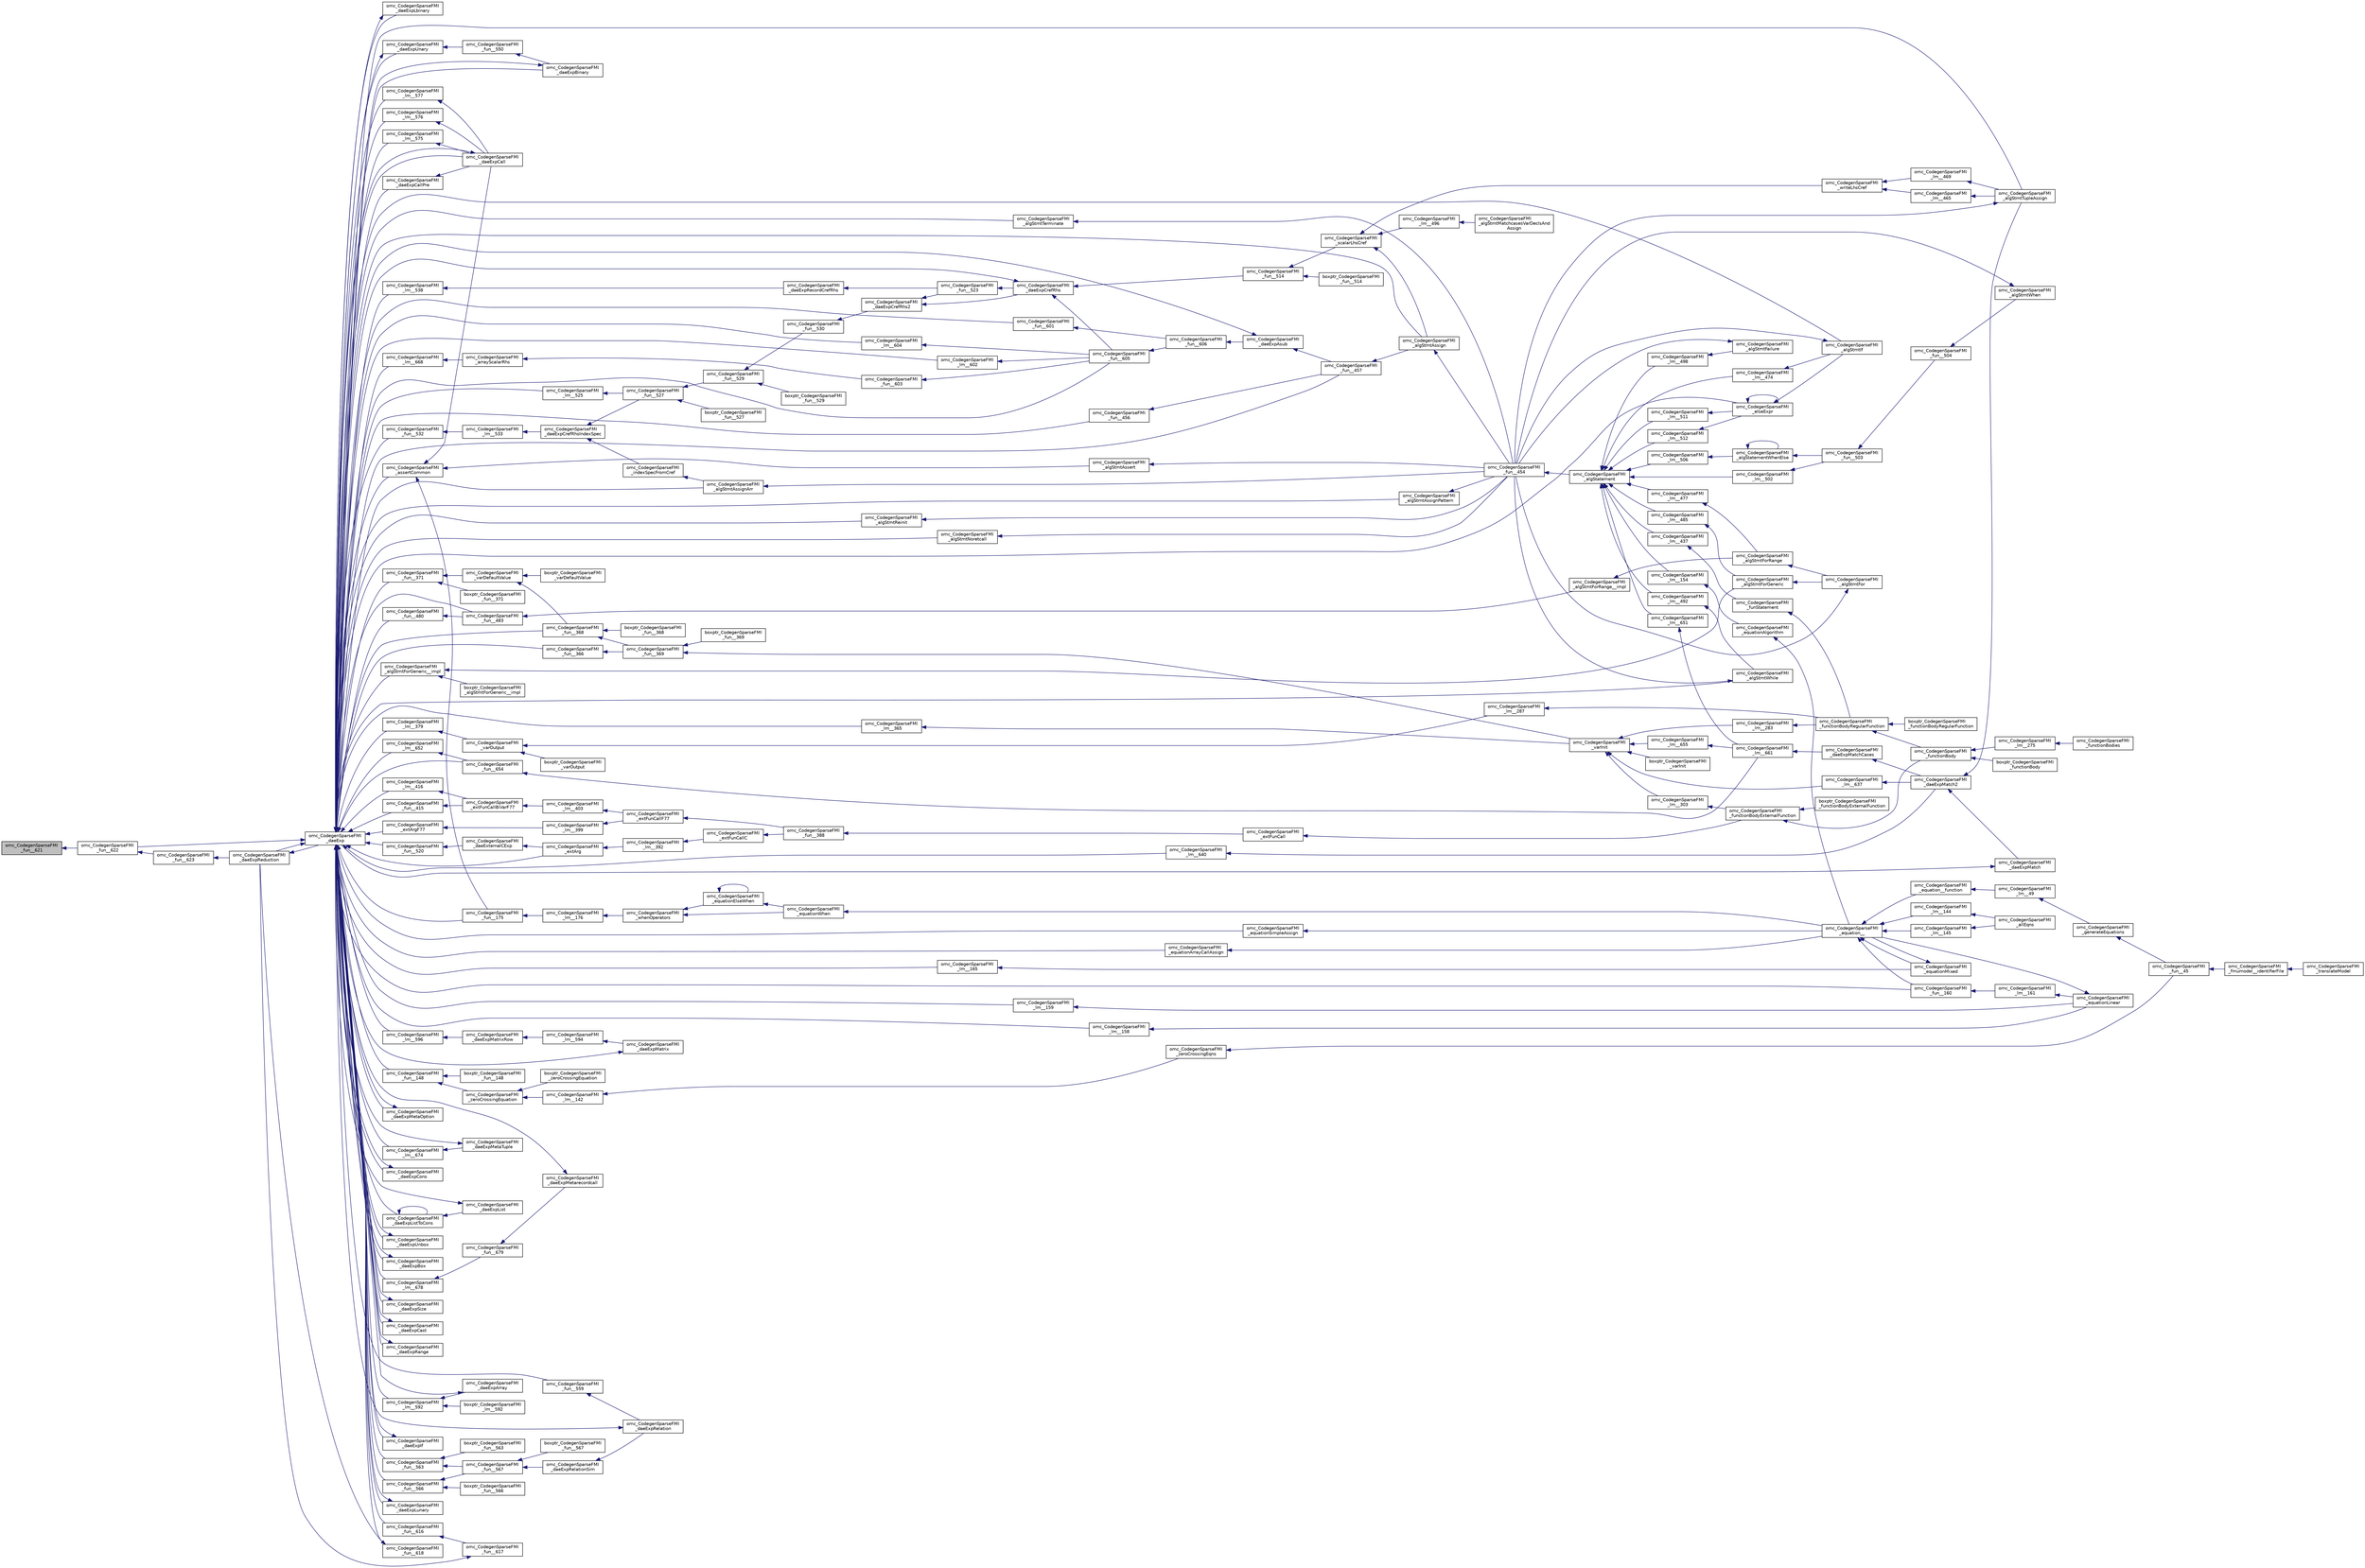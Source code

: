 digraph "omc_CodegenSparseFMI_fun__621"
{
  edge [fontname="Helvetica",fontsize="10",labelfontname="Helvetica",labelfontsize="10"];
  node [fontname="Helvetica",fontsize="10",shape=record];
  rankdir="LR";
  Node147449 [label="omc_CodegenSparseFMI\l_fun__621",height=0.2,width=0.4,color="black", fillcolor="grey75", style="filled", fontcolor="black"];
  Node147449 -> Node147450 [dir="back",color="midnightblue",fontsize="10",style="solid",fontname="Helvetica"];
  Node147450 [label="omc_CodegenSparseFMI\l_fun__622",height=0.2,width=0.4,color="black", fillcolor="white", style="filled",URL="$d1/d2e/_codegen_sparse_f_m_i_8c.html#ae5c95b0ba06e68ed18a5d60da4cda046"];
  Node147450 -> Node147451 [dir="back",color="midnightblue",fontsize="10",style="solid",fontname="Helvetica"];
  Node147451 [label="omc_CodegenSparseFMI\l_fun__623",height=0.2,width=0.4,color="black", fillcolor="white", style="filled",URL="$d1/d2e/_codegen_sparse_f_m_i_8c.html#ad252a6b0c4628a8f587fbfdf6b702226"];
  Node147451 -> Node147452 [dir="back",color="midnightblue",fontsize="10",style="solid",fontname="Helvetica"];
  Node147452 [label="omc_CodegenSparseFMI\l_daeExpReduction",height=0.2,width=0.4,color="black", fillcolor="white", style="filled",URL="$da/d88/_codegen_sparse_f_m_i_8h.html#a215e1cfa638090eb2c87b8d31be99cf0"];
  Node147452 -> Node147453 [dir="back",color="midnightblue",fontsize="10",style="solid",fontname="Helvetica"];
  Node147453 [label="omc_CodegenSparseFMI\l_daeExp",height=0.2,width=0.4,color="black", fillcolor="white", style="filled",URL="$da/d88/_codegen_sparse_f_m_i_8h.html#ab26972f772620810838d527d8554f2ac"];
  Node147453 -> Node147454 [dir="back",color="midnightblue",fontsize="10",style="solid",fontname="Helvetica"];
  Node147454 [label="omc_CodegenSparseFMI\l_assertCommon",height=0.2,width=0.4,color="black", fillcolor="white", style="filled",URL="$da/d88/_codegen_sparse_f_m_i_8h.html#affff73cc747add47129bcbacc2d38f9a"];
  Node147454 -> Node147455 [dir="back",color="midnightblue",fontsize="10",style="solid",fontname="Helvetica"];
  Node147455 [label="omc_CodegenSparseFMI\l_daeExpCall",height=0.2,width=0.4,color="black", fillcolor="white", style="filled",URL="$da/d88/_codegen_sparse_f_m_i_8h.html#a48a7b37bcd95aafb972b82321fa96aac"];
  Node147455 -> Node147453 [dir="back",color="midnightblue",fontsize="10",style="solid",fontname="Helvetica"];
  Node147454 -> Node147456 [dir="back",color="midnightblue",fontsize="10",style="solid",fontname="Helvetica"];
  Node147456 [label="omc_CodegenSparseFMI\l_algStmtAssert",height=0.2,width=0.4,color="black", fillcolor="white", style="filled",URL="$da/d88/_codegen_sparse_f_m_i_8h.html#a6b429ec5152996a5f9279a3ddf6844b0"];
  Node147456 -> Node147457 [dir="back",color="midnightblue",fontsize="10",style="solid",fontname="Helvetica"];
  Node147457 [label="omc_CodegenSparseFMI\l_fun__454",height=0.2,width=0.4,color="black", fillcolor="white", style="filled",URL="$d1/d2e/_codegen_sparse_f_m_i_8c.html#a38506d8a286cdb1703e9653cec496244"];
  Node147457 -> Node147458 [dir="back",color="midnightblue",fontsize="10",style="solid",fontname="Helvetica"];
  Node147458 [label="omc_CodegenSparseFMI\l_algStatement",height=0.2,width=0.4,color="black", fillcolor="white", style="filled",URL="$da/d88/_codegen_sparse_f_m_i_8h.html#a5d1fbf810cfb458410c3f606dd4518d6"];
  Node147458 -> Node147459 [dir="back",color="midnightblue",fontsize="10",style="solid",fontname="Helvetica"];
  Node147459 [label="omc_CodegenSparseFMI\l_lm__651",height=0.2,width=0.4,color="black", fillcolor="white", style="filled",URL="$d1/d2e/_codegen_sparse_f_m_i_8c.html#a4601ee3bb7611f920e2f9c96c21fce8e"];
  Node147459 -> Node147460 [dir="back",color="midnightblue",fontsize="10",style="solid",fontname="Helvetica"];
  Node147460 [label="omc_CodegenSparseFMI\l_lm__661",height=0.2,width=0.4,color="black", fillcolor="white", style="filled",URL="$d1/d2e/_codegen_sparse_f_m_i_8c.html#af15d08c53a5b48667e16622e16e97ec5"];
  Node147460 -> Node147461 [dir="back",color="midnightblue",fontsize="10",style="solid",fontname="Helvetica"];
  Node147461 [label="omc_CodegenSparseFMI\l_daeExpMatchCases",height=0.2,width=0.4,color="black", fillcolor="white", style="filled",URL="$da/d88/_codegen_sparse_f_m_i_8h.html#a67c72be0aaa49a7a85509e1c5ab98b41"];
  Node147461 -> Node147462 [dir="back",color="midnightblue",fontsize="10",style="solid",fontname="Helvetica"];
  Node147462 [label="omc_CodegenSparseFMI\l_daeExpMatch2",height=0.2,width=0.4,color="black", fillcolor="white", style="filled",URL="$da/d88/_codegen_sparse_f_m_i_8h.html#a3d2d85eda4fc6adaf9f0a30a7a870128"];
  Node147462 -> Node147463 [dir="back",color="midnightblue",fontsize="10",style="solid",fontname="Helvetica"];
  Node147463 [label="omc_CodegenSparseFMI\l_daeExpMatch",height=0.2,width=0.4,color="black", fillcolor="white", style="filled",URL="$da/d88/_codegen_sparse_f_m_i_8h.html#a59ba01dc770311168227b0e3a87b1e1d"];
  Node147463 -> Node147453 [dir="back",color="midnightblue",fontsize="10",style="solid",fontname="Helvetica"];
  Node147462 -> Node147464 [dir="back",color="midnightblue",fontsize="10",style="solid",fontname="Helvetica"];
  Node147464 [label="omc_CodegenSparseFMI\l_algStmtTupleAssign",height=0.2,width=0.4,color="black", fillcolor="white", style="filled",URL="$da/d88/_codegen_sparse_f_m_i_8h.html#a97aeb17841cb7160e7635ac180b44c9c"];
  Node147464 -> Node147457 [dir="back",color="midnightblue",fontsize="10",style="solid",fontname="Helvetica"];
  Node147458 -> Node147465 [dir="back",color="midnightblue",fontsize="10",style="solid",fontname="Helvetica"];
  Node147465 [label="omc_CodegenSparseFMI\l_lm__512",height=0.2,width=0.4,color="black", fillcolor="white", style="filled",URL="$d1/d2e/_codegen_sparse_f_m_i_8c.html#af95888dfe83bb5057d8fd4311bb02812"];
  Node147465 -> Node147466 [dir="back",color="midnightblue",fontsize="10",style="solid",fontname="Helvetica"];
  Node147466 [label="omc_CodegenSparseFMI\l_elseExpr",height=0.2,width=0.4,color="black", fillcolor="white", style="filled",URL="$da/d88/_codegen_sparse_f_m_i_8h.html#ae02994b817886c3b7f562e9552fec536"];
  Node147466 -> Node147466 [dir="back",color="midnightblue",fontsize="10",style="solid",fontname="Helvetica"];
  Node147466 -> Node147467 [dir="back",color="midnightblue",fontsize="10",style="solid",fontname="Helvetica"];
  Node147467 [label="omc_CodegenSparseFMI\l_algStmtIf",height=0.2,width=0.4,color="black", fillcolor="white", style="filled",URL="$da/d88/_codegen_sparse_f_m_i_8h.html#aa72b2ef57d1e5ee8a926acad88bf499d"];
  Node147467 -> Node147457 [dir="back",color="midnightblue",fontsize="10",style="solid",fontname="Helvetica"];
  Node147458 -> Node147468 [dir="back",color="midnightblue",fontsize="10",style="solid",fontname="Helvetica"];
  Node147468 [label="omc_CodegenSparseFMI\l_lm__511",height=0.2,width=0.4,color="black", fillcolor="white", style="filled",URL="$d1/d2e/_codegen_sparse_f_m_i_8c.html#ab0773a7f193a1fc208023bda15bcd13e"];
  Node147468 -> Node147466 [dir="back",color="midnightblue",fontsize="10",style="solid",fontname="Helvetica"];
  Node147458 -> Node147469 [dir="back",color="midnightblue",fontsize="10",style="solid",fontname="Helvetica"];
  Node147469 [label="omc_CodegenSparseFMI\l_lm__506",height=0.2,width=0.4,color="black", fillcolor="white", style="filled",URL="$d1/d2e/_codegen_sparse_f_m_i_8c.html#ab9c484cbc52677b6df8e8fb6df621cc0"];
  Node147469 -> Node147470 [dir="back",color="midnightblue",fontsize="10",style="solid",fontname="Helvetica"];
  Node147470 [label="omc_CodegenSparseFMI\l_algStatementWhenElse",height=0.2,width=0.4,color="black", fillcolor="white", style="filled",URL="$da/d88/_codegen_sparse_f_m_i_8h.html#a55c70c95b005ab4e4a668af539875303"];
  Node147470 -> Node147470 [dir="back",color="midnightblue",fontsize="10",style="solid",fontname="Helvetica"];
  Node147470 -> Node147471 [dir="back",color="midnightblue",fontsize="10",style="solid",fontname="Helvetica"];
  Node147471 [label="omc_CodegenSparseFMI\l_fun__503",height=0.2,width=0.4,color="black", fillcolor="white", style="filled",URL="$d1/d2e/_codegen_sparse_f_m_i_8c.html#a2f60622244298e4d41f2a4f51d7b6875"];
  Node147471 -> Node147472 [dir="back",color="midnightblue",fontsize="10",style="solid",fontname="Helvetica"];
  Node147472 [label="omc_CodegenSparseFMI\l_fun__504",height=0.2,width=0.4,color="black", fillcolor="white", style="filled",URL="$d1/d2e/_codegen_sparse_f_m_i_8c.html#a34c708458b1cf12fb6f5f8b4d739cfd1"];
  Node147472 -> Node147473 [dir="back",color="midnightblue",fontsize="10",style="solid",fontname="Helvetica"];
  Node147473 [label="omc_CodegenSparseFMI\l_algStmtWhen",height=0.2,width=0.4,color="black", fillcolor="white", style="filled",URL="$da/d88/_codegen_sparse_f_m_i_8h.html#a1045cff030f158d7beb1890107038b8d"];
  Node147473 -> Node147457 [dir="back",color="midnightblue",fontsize="10",style="solid",fontname="Helvetica"];
  Node147458 -> Node147474 [dir="back",color="midnightblue",fontsize="10",style="solid",fontname="Helvetica"];
  Node147474 [label="omc_CodegenSparseFMI\l_lm__502",height=0.2,width=0.4,color="black", fillcolor="white", style="filled",URL="$d1/d2e/_codegen_sparse_f_m_i_8c.html#a7b108abc44b96cb6c9ed48e243a90fad"];
  Node147474 -> Node147471 [dir="back",color="midnightblue",fontsize="10",style="solid",fontname="Helvetica"];
  Node147458 -> Node147475 [dir="back",color="midnightblue",fontsize="10",style="solid",fontname="Helvetica"];
  Node147475 [label="omc_CodegenSparseFMI\l_lm__498",height=0.2,width=0.4,color="black", fillcolor="white", style="filled",URL="$d1/d2e/_codegen_sparse_f_m_i_8c.html#a9a587324a76d2a404951bc9b392ed5cb"];
  Node147475 -> Node147476 [dir="back",color="midnightblue",fontsize="10",style="solid",fontname="Helvetica"];
  Node147476 [label="omc_CodegenSparseFMI\l_algStmtFailure",height=0.2,width=0.4,color="black", fillcolor="white", style="filled",URL="$da/d88/_codegen_sparse_f_m_i_8h.html#ad11b2d0a665f24fbe809721a52d58392"];
  Node147476 -> Node147457 [dir="back",color="midnightblue",fontsize="10",style="solid",fontname="Helvetica"];
  Node147458 -> Node147477 [dir="back",color="midnightblue",fontsize="10",style="solid",fontname="Helvetica"];
  Node147477 [label="omc_CodegenSparseFMI\l_lm__492",height=0.2,width=0.4,color="black", fillcolor="white", style="filled",URL="$d1/d2e/_codegen_sparse_f_m_i_8c.html#a72ef5dd5785e8cfbae898a4957299174"];
  Node147477 -> Node147478 [dir="back",color="midnightblue",fontsize="10",style="solid",fontname="Helvetica"];
  Node147478 [label="omc_CodegenSparseFMI\l_algStmtWhile",height=0.2,width=0.4,color="black", fillcolor="white", style="filled",URL="$da/d88/_codegen_sparse_f_m_i_8h.html#a737e817657aa616db460e3a97c2e3107"];
  Node147478 -> Node147457 [dir="back",color="midnightblue",fontsize="10",style="solid",fontname="Helvetica"];
  Node147458 -> Node147479 [dir="back",color="midnightblue",fontsize="10",style="solid",fontname="Helvetica"];
  Node147479 [label="omc_CodegenSparseFMI\l_lm__485",height=0.2,width=0.4,color="black", fillcolor="white", style="filled",URL="$d1/d2e/_codegen_sparse_f_m_i_8c.html#aaee69379b676eacca1ab73ffa0291eea"];
  Node147479 -> Node147480 [dir="back",color="midnightblue",fontsize="10",style="solid",fontname="Helvetica"];
  Node147480 [label="omc_CodegenSparseFMI\l_algStmtForGeneric",height=0.2,width=0.4,color="black", fillcolor="white", style="filled",URL="$da/d88/_codegen_sparse_f_m_i_8h.html#a15ee44d2afe47cb6295a4d916b0ca7a1"];
  Node147480 -> Node147481 [dir="back",color="midnightblue",fontsize="10",style="solid",fontname="Helvetica"];
  Node147481 [label="omc_CodegenSparseFMI\l_algStmtFor",height=0.2,width=0.4,color="black", fillcolor="white", style="filled",URL="$da/d88/_codegen_sparse_f_m_i_8h.html#a4a85a211bdd342c5634f687ac8530821"];
  Node147481 -> Node147457 [dir="back",color="midnightblue",fontsize="10",style="solid",fontname="Helvetica"];
  Node147458 -> Node147482 [dir="back",color="midnightblue",fontsize="10",style="solid",fontname="Helvetica"];
  Node147482 [label="omc_CodegenSparseFMI\l_lm__477",height=0.2,width=0.4,color="black", fillcolor="white", style="filled",URL="$d1/d2e/_codegen_sparse_f_m_i_8c.html#a2f9a22c9a97ca26efa4457a52c8310c9"];
  Node147482 -> Node147483 [dir="back",color="midnightblue",fontsize="10",style="solid",fontname="Helvetica"];
  Node147483 [label="omc_CodegenSparseFMI\l_algStmtForRange",height=0.2,width=0.4,color="black", fillcolor="white", style="filled",URL="$da/d88/_codegen_sparse_f_m_i_8h.html#aec1da676936e15ede37d5d7df69bd5d3"];
  Node147483 -> Node147481 [dir="back",color="midnightblue",fontsize="10",style="solid",fontname="Helvetica"];
  Node147458 -> Node147484 [dir="back",color="midnightblue",fontsize="10",style="solid",fontname="Helvetica"];
  Node147484 [label="omc_CodegenSparseFMI\l_lm__474",height=0.2,width=0.4,color="black", fillcolor="white", style="filled",URL="$d1/d2e/_codegen_sparse_f_m_i_8c.html#a39706f1a079b0966689768a75ddc77b3"];
  Node147484 -> Node147467 [dir="back",color="midnightblue",fontsize="10",style="solid",fontname="Helvetica"];
  Node147458 -> Node147485 [dir="back",color="midnightblue",fontsize="10",style="solid",fontname="Helvetica"];
  Node147485 [label="omc_CodegenSparseFMI\l_lm__437",height=0.2,width=0.4,color="black", fillcolor="white", style="filled",URL="$d1/d2e/_codegen_sparse_f_m_i_8c.html#a1bcb8bb8090787c8cfad3cc233eb2cbb"];
  Node147485 -> Node147486 [dir="back",color="midnightblue",fontsize="10",style="solid",fontname="Helvetica"];
  Node147486 [label="omc_CodegenSparseFMI\l_funStatement",height=0.2,width=0.4,color="black", fillcolor="white", style="filled",URL="$da/d88/_codegen_sparse_f_m_i_8h.html#a6011fbd6700693d91a736f67f7cd333a"];
  Node147486 -> Node147487 [dir="back",color="midnightblue",fontsize="10",style="solid",fontname="Helvetica"];
  Node147487 [label="omc_CodegenSparseFMI\l_functionBodyRegularFunction",height=0.2,width=0.4,color="black", fillcolor="white", style="filled",URL="$da/d88/_codegen_sparse_f_m_i_8h.html#a35f588d60d8560ad7c541738fc9bc5d0"];
  Node147487 -> Node147488 [dir="back",color="midnightblue",fontsize="10",style="solid",fontname="Helvetica"];
  Node147488 [label="boxptr_CodegenSparseFMI\l_functionBodyRegularFunction",height=0.2,width=0.4,color="black", fillcolor="white", style="filled",URL="$da/d88/_codegen_sparse_f_m_i_8h.html#ad0cd59d6ca1bf8ab02b015f235daadf1"];
  Node147487 -> Node147489 [dir="back",color="midnightblue",fontsize="10",style="solid",fontname="Helvetica"];
  Node147489 [label="omc_CodegenSparseFMI\l_functionBody",height=0.2,width=0.4,color="black", fillcolor="white", style="filled",URL="$da/d88/_codegen_sparse_f_m_i_8h.html#a8326dd08d50f77b343a0b1e9fdee90d6"];
  Node147489 -> Node147490 [dir="back",color="midnightblue",fontsize="10",style="solid",fontname="Helvetica"];
  Node147490 [label="boxptr_CodegenSparseFMI\l_functionBody",height=0.2,width=0.4,color="black", fillcolor="white", style="filled",URL="$da/d88/_codegen_sparse_f_m_i_8h.html#a1450c37977ff46f0a318f1740d46b3a2"];
  Node147489 -> Node147491 [dir="back",color="midnightblue",fontsize="10",style="solid",fontname="Helvetica"];
  Node147491 [label="omc_CodegenSparseFMI\l_lm__275",height=0.2,width=0.4,color="black", fillcolor="white", style="filled",URL="$d1/d2e/_codegen_sparse_f_m_i_8c.html#afa6f1fb10983410b266344362bafabb7"];
  Node147491 -> Node147492 [dir="back",color="midnightblue",fontsize="10",style="solid",fontname="Helvetica"];
  Node147492 [label="omc_CodegenSparseFMI\l_functionBodies",height=0.2,width=0.4,color="black", fillcolor="white", style="filled",URL="$da/d88/_codegen_sparse_f_m_i_8h.html#ad5d463f801d993e3be31d7c8963771af"];
  Node147458 -> Node147493 [dir="back",color="midnightblue",fontsize="10",style="solid",fontname="Helvetica"];
  Node147493 [label="omc_CodegenSparseFMI\l_lm__154",height=0.2,width=0.4,color="black", fillcolor="white", style="filled",URL="$d1/d2e/_codegen_sparse_f_m_i_8c.html#a1572fc969206bf7560bccaad1883519a"];
  Node147493 -> Node147494 [dir="back",color="midnightblue",fontsize="10",style="solid",fontname="Helvetica"];
  Node147494 [label="omc_CodegenSparseFMI\l_equationAlgorithm",height=0.2,width=0.4,color="black", fillcolor="white", style="filled",URL="$da/d88/_codegen_sparse_f_m_i_8h.html#adc1144a1e01b13d32f1cd272edef769f"];
  Node147494 -> Node147495 [dir="back",color="midnightblue",fontsize="10",style="solid",fontname="Helvetica"];
  Node147495 [label="omc_CodegenSparseFMI\l_equation__",height=0.2,width=0.4,color="black", fillcolor="white", style="filled",URL="$da/d88/_codegen_sparse_f_m_i_8h.html#a99f4c0cb745d02faf3615bcda104a18a"];
  Node147495 -> Node147496 [dir="back",color="midnightblue",fontsize="10",style="solid",fontname="Helvetica"];
  Node147496 [label="omc_CodegenSparseFMI\l_equationMixed",height=0.2,width=0.4,color="black", fillcolor="white", style="filled",URL="$da/d88/_codegen_sparse_f_m_i_8h.html#ac29f9768bd0d77a3e1e85ee8d33113f2"];
  Node147496 -> Node147495 [dir="back",color="midnightblue",fontsize="10",style="solid",fontname="Helvetica"];
  Node147495 -> Node147497 [dir="back",color="midnightblue",fontsize="10",style="solid",fontname="Helvetica"];
  Node147497 [label="omc_CodegenSparseFMI\l_fun__160",height=0.2,width=0.4,color="black", fillcolor="white", style="filled",URL="$d1/d2e/_codegen_sparse_f_m_i_8c.html#ae706b7e1daac9ecce083bb0f153c4537"];
  Node147497 -> Node147498 [dir="back",color="midnightblue",fontsize="10",style="solid",fontname="Helvetica"];
  Node147498 [label="omc_CodegenSparseFMI\l_lm__161",height=0.2,width=0.4,color="black", fillcolor="white", style="filled",URL="$d1/d2e/_codegen_sparse_f_m_i_8c.html#afef10b15667b5fa348e2e5474100a059"];
  Node147498 -> Node147499 [dir="back",color="midnightblue",fontsize="10",style="solid",fontname="Helvetica"];
  Node147499 [label="omc_CodegenSparseFMI\l_equationLinear",height=0.2,width=0.4,color="black", fillcolor="white", style="filled",URL="$da/d88/_codegen_sparse_f_m_i_8h.html#ae8ae758cee8e51f80c69f273ea2dead4"];
  Node147499 -> Node147495 [dir="back",color="midnightblue",fontsize="10",style="solid",fontname="Helvetica"];
  Node147495 -> Node147500 [dir="back",color="midnightblue",fontsize="10",style="solid",fontname="Helvetica"];
  Node147500 [label="omc_CodegenSparseFMI\l_lm__145",height=0.2,width=0.4,color="black", fillcolor="white", style="filled",URL="$d1/d2e/_codegen_sparse_f_m_i_8c.html#a482b9fe4a2cf1170ba37c04cbeeba56b"];
  Node147500 -> Node147501 [dir="back",color="midnightblue",fontsize="10",style="solid",fontname="Helvetica"];
  Node147501 [label="omc_CodegenSparseFMI\l_allEqns",height=0.2,width=0.4,color="black", fillcolor="white", style="filled",URL="$da/d88/_codegen_sparse_f_m_i_8h.html#a94fa0652e8d98e8869394cc988af391b"];
  Node147495 -> Node147502 [dir="back",color="midnightblue",fontsize="10",style="solid",fontname="Helvetica"];
  Node147502 [label="omc_CodegenSparseFMI\l_lm__144",height=0.2,width=0.4,color="black", fillcolor="white", style="filled",URL="$d1/d2e/_codegen_sparse_f_m_i_8c.html#a53bc84287c3730b73c523380ca378dcf"];
  Node147502 -> Node147501 [dir="back",color="midnightblue",fontsize="10",style="solid",fontname="Helvetica"];
  Node147495 -> Node147503 [dir="back",color="midnightblue",fontsize="10",style="solid",fontname="Helvetica"];
  Node147503 [label="omc_CodegenSparseFMI\l_equation__function",height=0.2,width=0.4,color="black", fillcolor="white", style="filled",URL="$da/d88/_codegen_sparse_f_m_i_8h.html#a3b6d78478d2920ade27380933feef664"];
  Node147503 -> Node147504 [dir="back",color="midnightblue",fontsize="10",style="solid",fontname="Helvetica"];
  Node147504 [label="omc_CodegenSparseFMI\l_lm__49",height=0.2,width=0.4,color="black", fillcolor="white", style="filled",URL="$d1/d2e/_codegen_sparse_f_m_i_8c.html#afd950130e5951ce5d9b078504b8e5445"];
  Node147504 -> Node147505 [dir="back",color="midnightblue",fontsize="10",style="solid",fontname="Helvetica"];
  Node147505 [label="omc_CodegenSparseFMI\l_generateEquations",height=0.2,width=0.4,color="black", fillcolor="white", style="filled",URL="$da/d88/_codegen_sparse_f_m_i_8h.html#a944e50c37aa93fa6e9c540a7d9a7f671"];
  Node147505 -> Node147506 [dir="back",color="midnightblue",fontsize="10",style="solid",fontname="Helvetica"];
  Node147506 [label="omc_CodegenSparseFMI\l_fun__45",height=0.2,width=0.4,color="black", fillcolor="white", style="filled",URL="$d1/d2e/_codegen_sparse_f_m_i_8c.html#a33c397eee4567dbaf5269d88f9ea50f2"];
  Node147506 -> Node147507 [dir="back",color="midnightblue",fontsize="10",style="solid",fontname="Helvetica"];
  Node147507 [label="omc_CodegenSparseFMI\l_fmumodel__identifierFile",height=0.2,width=0.4,color="black", fillcolor="white", style="filled",URL="$da/d88/_codegen_sparse_f_m_i_8h.html#a0d704247081fbb1f268bdd5ae5d7f3f3"];
  Node147507 -> Node147508 [dir="back",color="midnightblue",fontsize="10",style="solid",fontname="Helvetica"];
  Node147508 [label="omc_CodegenSparseFMI\l_translateModel",height=0.2,width=0.4,color="black", fillcolor="white", style="filled",URL="$da/d88/_codegen_sparse_f_m_i_8h.html#a6e115544fcae7968ab9fa00a0ea17b1d"];
  Node147454 -> Node147509 [dir="back",color="midnightblue",fontsize="10",style="solid",fontname="Helvetica"];
  Node147509 [label="omc_CodegenSparseFMI\l_fun__175",height=0.2,width=0.4,color="black", fillcolor="white", style="filled",URL="$d1/d2e/_codegen_sparse_f_m_i_8c.html#ae71d3dbce84027f4da25d630128e9f06"];
  Node147509 -> Node147510 [dir="back",color="midnightblue",fontsize="10",style="solid",fontname="Helvetica"];
  Node147510 [label="omc_CodegenSparseFMI\l_lm__176",height=0.2,width=0.4,color="black", fillcolor="white", style="filled",URL="$d1/d2e/_codegen_sparse_f_m_i_8c.html#a3aab67e796da3718ac21ae4e0b10522b"];
  Node147510 -> Node147511 [dir="back",color="midnightblue",fontsize="10",style="solid",fontname="Helvetica"];
  Node147511 [label="omc_CodegenSparseFMI\l_whenOperators",height=0.2,width=0.4,color="black", fillcolor="white", style="filled",URL="$da/d88/_codegen_sparse_f_m_i_8h.html#aaa56a6cbe937c9e43604fbefcddc43d4"];
  Node147511 -> Node147512 [dir="back",color="midnightblue",fontsize="10",style="solid",fontname="Helvetica"];
  Node147512 [label="omc_CodegenSparseFMI\l_equationElseWhen",height=0.2,width=0.4,color="black", fillcolor="white", style="filled",URL="$da/d88/_codegen_sparse_f_m_i_8h.html#a9252f94be6a8d4db5d542a2a30867d21"];
  Node147512 -> Node147512 [dir="back",color="midnightblue",fontsize="10",style="solid",fontname="Helvetica"];
  Node147512 -> Node147513 [dir="back",color="midnightblue",fontsize="10",style="solid",fontname="Helvetica"];
  Node147513 [label="omc_CodegenSparseFMI\l_equationWhen",height=0.2,width=0.4,color="black", fillcolor="white", style="filled",URL="$da/d88/_codegen_sparse_f_m_i_8h.html#a182b50d619540de019adbeb9053f85d2"];
  Node147513 -> Node147495 [dir="back",color="midnightblue",fontsize="10",style="solid",fontname="Helvetica"];
  Node147511 -> Node147513 [dir="back",color="midnightblue",fontsize="10",style="solid",fontname="Helvetica"];
  Node147453 -> Node147514 [dir="back",color="midnightblue",fontsize="10",style="solid",fontname="Helvetica"];
  Node147514 [label="omc_CodegenSparseFMI\l_algStmtAssignPattern",height=0.2,width=0.4,color="black", fillcolor="white", style="filled",URL="$da/d88/_codegen_sparse_f_m_i_8h.html#aa769cf6a279946c8484ba60efafa1bc7"];
  Node147514 -> Node147457 [dir="back",color="midnightblue",fontsize="10",style="solid",fontname="Helvetica"];
  Node147453 -> Node147515 [dir="back",color="midnightblue",fontsize="10",style="solid",fontname="Helvetica"];
  Node147515 [label="omc_CodegenSparseFMI\l_lm__678",height=0.2,width=0.4,color="black", fillcolor="white", style="filled",URL="$d1/d2e/_codegen_sparse_f_m_i_8c.html#a128c47290974b3ffbcea043e82979943"];
  Node147515 -> Node147516 [dir="back",color="midnightblue",fontsize="10",style="solid",fontname="Helvetica"];
  Node147516 [label="omc_CodegenSparseFMI\l_fun__679",height=0.2,width=0.4,color="black", fillcolor="white", style="filled",URL="$d1/d2e/_codegen_sparse_f_m_i_8c.html#a2365ba198f39b872daa06cc5d23c6252"];
  Node147516 -> Node147517 [dir="back",color="midnightblue",fontsize="10",style="solid",fontname="Helvetica"];
  Node147517 [label="omc_CodegenSparseFMI\l_daeExpMetarecordcall",height=0.2,width=0.4,color="black", fillcolor="white", style="filled",URL="$da/d88/_codegen_sparse_f_m_i_8h.html#af4d3cdaeb7380d8a65146e12030c5c0e"];
  Node147517 -> Node147453 [dir="back",color="midnightblue",fontsize="10",style="solid",fontname="Helvetica"];
  Node147453 -> Node147518 [dir="back",color="midnightblue",fontsize="10",style="solid",fontname="Helvetica"];
  Node147518 [label="omc_CodegenSparseFMI\l_daeExpMetaOption",height=0.2,width=0.4,color="black", fillcolor="white", style="filled",URL="$da/d88/_codegen_sparse_f_m_i_8h.html#ae536b39241762561555271004c37440e"];
  Node147518 -> Node147453 [dir="back",color="midnightblue",fontsize="10",style="solid",fontname="Helvetica"];
  Node147453 -> Node147519 [dir="back",color="midnightblue",fontsize="10",style="solid",fontname="Helvetica"];
  Node147519 [label="omc_CodegenSparseFMI\l_lm__674",height=0.2,width=0.4,color="black", fillcolor="white", style="filled",URL="$d1/d2e/_codegen_sparse_f_m_i_8c.html#ad52f1b672015908228e495a9b9ff40ca"];
  Node147519 -> Node147520 [dir="back",color="midnightblue",fontsize="10",style="solid",fontname="Helvetica"];
  Node147520 [label="omc_CodegenSparseFMI\l_daeExpMetaTuple",height=0.2,width=0.4,color="black", fillcolor="white", style="filled",URL="$da/d88/_codegen_sparse_f_m_i_8h.html#a37dab4d4c7bc7fd838505c060a8b9049"];
  Node147520 -> Node147453 [dir="back",color="midnightblue",fontsize="10",style="solid",fontname="Helvetica"];
  Node147453 -> Node147521 [dir="back",color="midnightblue",fontsize="10",style="solid",fontname="Helvetica"];
  Node147521 [label="omc_CodegenSparseFMI\l_daeExpCons",height=0.2,width=0.4,color="black", fillcolor="white", style="filled",URL="$da/d88/_codegen_sparse_f_m_i_8h.html#ab881b9f7dbddb69fe91bb74c9c5c54c1"];
  Node147521 -> Node147453 [dir="back",color="midnightblue",fontsize="10",style="solid",fontname="Helvetica"];
  Node147453 -> Node147522 [dir="back",color="midnightblue",fontsize="10",style="solid",fontname="Helvetica"];
  Node147522 [label="omc_CodegenSparseFMI\l_daeExpListToCons",height=0.2,width=0.4,color="black", fillcolor="white", style="filled",URL="$da/d88/_codegen_sparse_f_m_i_8h.html#a1d1ae6cb82e69292e58b8c65e002ea55"];
  Node147522 -> Node147522 [dir="back",color="midnightblue",fontsize="10",style="solid",fontname="Helvetica"];
  Node147522 -> Node147523 [dir="back",color="midnightblue",fontsize="10",style="solid",fontname="Helvetica"];
  Node147523 [label="omc_CodegenSparseFMI\l_daeExpList",height=0.2,width=0.4,color="black", fillcolor="white", style="filled",URL="$da/d88/_codegen_sparse_f_m_i_8h.html#a2f666b582c610d5c8b23988ecba9664b"];
  Node147523 -> Node147453 [dir="back",color="midnightblue",fontsize="10",style="solid",fontname="Helvetica"];
  Node147453 -> Node147524 [dir="back",color="midnightblue",fontsize="10",style="solid",fontname="Helvetica"];
  Node147524 [label="omc_CodegenSparseFMI\l_lm__668",height=0.2,width=0.4,color="black", fillcolor="white", style="filled",URL="$d1/d2e/_codegen_sparse_f_m_i_8c.html#a76351725b41da0af498aadf54b92c275"];
  Node147524 -> Node147525 [dir="back",color="midnightblue",fontsize="10",style="solid",fontname="Helvetica"];
  Node147525 [label="omc_CodegenSparseFMI\l_arrayScalarRhs",height=0.2,width=0.4,color="black", fillcolor="white", style="filled",URL="$da/d88/_codegen_sparse_f_m_i_8h.html#ab4de96fd8fb5647ef325ca122a4753f3"];
  Node147525 -> Node147526 [dir="back",color="midnightblue",fontsize="10",style="solid",fontname="Helvetica"];
  Node147526 [label="omc_CodegenSparseFMI\l_fun__603",height=0.2,width=0.4,color="black", fillcolor="white", style="filled",URL="$d1/d2e/_codegen_sparse_f_m_i_8c.html#adbd2857da6df0e479b3bd77c5b7a8f7d"];
  Node147526 -> Node147527 [dir="back",color="midnightblue",fontsize="10",style="solid",fontname="Helvetica"];
  Node147527 [label="omc_CodegenSparseFMI\l_fun__605",height=0.2,width=0.4,color="black", fillcolor="white", style="filled",URL="$d1/d2e/_codegen_sparse_f_m_i_8c.html#a9bd0f333ed74be93d8bd6468cde56736"];
  Node147527 -> Node147528 [dir="back",color="midnightblue",fontsize="10",style="solid",fontname="Helvetica"];
  Node147528 [label="omc_CodegenSparseFMI\l_fun__606",height=0.2,width=0.4,color="black", fillcolor="white", style="filled",URL="$d1/d2e/_codegen_sparse_f_m_i_8c.html#a57e7ee8cc6cf0e5de142a92a92caf6d0"];
  Node147528 -> Node147529 [dir="back",color="midnightblue",fontsize="10",style="solid",fontname="Helvetica"];
  Node147529 [label="omc_CodegenSparseFMI\l_daeExpAsub",height=0.2,width=0.4,color="black", fillcolor="white", style="filled",URL="$da/d88/_codegen_sparse_f_m_i_8h.html#ab042430b0f630bd548c9122206a41a76"];
  Node147529 -> Node147453 [dir="back",color="midnightblue",fontsize="10",style="solid",fontname="Helvetica"];
  Node147529 -> Node147530 [dir="back",color="midnightblue",fontsize="10",style="solid",fontname="Helvetica"];
  Node147530 [label="omc_CodegenSparseFMI\l_fun__457",height=0.2,width=0.4,color="black", fillcolor="white", style="filled",URL="$d1/d2e/_codegen_sparse_f_m_i_8c.html#a9a66843f2c8f85ed8a0e89829eadf41b"];
  Node147530 -> Node147531 [dir="back",color="midnightblue",fontsize="10",style="solid",fontname="Helvetica"];
  Node147531 [label="omc_CodegenSparseFMI\l_algStmtAssign",height=0.2,width=0.4,color="black", fillcolor="white", style="filled",URL="$da/d88/_codegen_sparse_f_m_i_8h.html#a1c3cbb22c2453d6b93e5a19e87126639"];
  Node147531 -> Node147457 [dir="back",color="midnightblue",fontsize="10",style="solid",fontname="Helvetica"];
  Node147453 -> Node147532 [dir="back",color="midnightblue",fontsize="10",style="solid",fontname="Helvetica"];
  Node147532 [label="omc_CodegenSparseFMI\l_daeExpUnbox",height=0.2,width=0.4,color="black", fillcolor="white", style="filled",URL="$da/d88/_codegen_sparse_f_m_i_8h.html#ad8a93ec5bfec6454d268e95a82bf96b8"];
  Node147532 -> Node147453 [dir="back",color="midnightblue",fontsize="10",style="solid",fontname="Helvetica"];
  Node147453 -> Node147533 [dir="back",color="midnightblue",fontsize="10",style="solid",fontname="Helvetica"];
  Node147533 [label="omc_CodegenSparseFMI\l_daeExpBox",height=0.2,width=0.4,color="black", fillcolor="white", style="filled",URL="$da/d88/_codegen_sparse_f_m_i_8h.html#a39dc1615a535b01d20db9b87fc607d3c"];
  Node147533 -> Node147453 [dir="back",color="midnightblue",fontsize="10",style="solid",fontname="Helvetica"];
  Node147453 -> Node147534 [dir="back",color="midnightblue",fontsize="10",style="solid",fontname="Helvetica"];
  Node147534 [label="omc_CodegenSparseFMI\l_fun__654",height=0.2,width=0.4,color="black", fillcolor="white", style="filled",URL="$d1/d2e/_codegen_sparse_f_m_i_8c.html#a779418d021f2bf6e5e05257271d6512f"];
  Node147534 -> Node147460 [dir="back",color="midnightblue",fontsize="10",style="solid",fontname="Helvetica"];
  Node147453 -> Node147535 [dir="back",color="midnightblue",fontsize="10",style="solid",fontname="Helvetica"];
  Node147535 [label="omc_CodegenSparseFMI\l_lm__652",height=0.2,width=0.4,color="black", fillcolor="white", style="filled",URL="$d1/d2e/_codegen_sparse_f_m_i_8c.html#afb77daba20dc13d99f8916228d277ad2"];
  Node147535 -> Node147534 [dir="back",color="midnightblue",fontsize="10",style="solid",fontname="Helvetica"];
  Node147453 -> Node147536 [dir="back",color="midnightblue",fontsize="10",style="solid",fontname="Helvetica"];
  Node147536 [label="omc_CodegenSparseFMI\l_lm__640",height=0.2,width=0.4,color="black", fillcolor="white", style="filled",URL="$d1/d2e/_codegen_sparse_f_m_i_8c.html#ab7ae5141c274871c57b0fb912e7ddaf7"];
  Node147536 -> Node147462 [dir="back",color="midnightblue",fontsize="10",style="solid",fontname="Helvetica"];
  Node147453 -> Node147452 [dir="back",color="midnightblue",fontsize="10",style="solid",fontname="Helvetica"];
  Node147453 -> Node147450 [dir="back",color="midnightblue",fontsize="10",style="solid",fontname="Helvetica"];
  Node147453 -> Node147537 [dir="back",color="midnightblue",fontsize="10",style="solid",fontname="Helvetica"];
  Node147537 [label="omc_CodegenSparseFMI\l_fun__618",height=0.2,width=0.4,color="black", fillcolor="white", style="filled",URL="$d1/d2e/_codegen_sparse_f_m_i_8c.html#a6b9efcf5bb1e83e9d6d64821e5b15530"];
  Node147537 -> Node147452 [dir="back",color="midnightblue",fontsize="10",style="solid",fontname="Helvetica"];
  Node147453 -> Node147538 [dir="back",color="midnightblue",fontsize="10",style="solid",fontname="Helvetica"];
  Node147538 [label="omc_CodegenSparseFMI\l_fun__616",height=0.2,width=0.4,color="black", fillcolor="white", style="filled",URL="$d1/d2e/_codegen_sparse_f_m_i_8c.html#a635859e8c511453505953fab612853b3"];
  Node147538 -> Node147539 [dir="back",color="midnightblue",fontsize="10",style="solid",fontname="Helvetica"];
  Node147539 [label="omc_CodegenSparseFMI\l_fun__617",height=0.2,width=0.4,color="black", fillcolor="white", style="filled",URL="$d1/d2e/_codegen_sparse_f_m_i_8c.html#aa08069808fe588458678d9549eb3b245"];
  Node147539 -> Node147452 [dir="back",color="midnightblue",fontsize="10",style="solid",fontname="Helvetica"];
  Node147453 -> Node147540 [dir="back",color="midnightblue",fontsize="10",style="solid",fontname="Helvetica"];
  Node147540 [label="omc_CodegenSparseFMI\l_daeExpSize",height=0.2,width=0.4,color="black", fillcolor="white", style="filled",URL="$da/d88/_codegen_sparse_f_m_i_8h.html#a65806134dc2b86c56ad13bd542641799"];
  Node147540 -> Node147453 [dir="back",color="midnightblue",fontsize="10",style="solid",fontname="Helvetica"];
  Node147453 -> Node147541 [dir="back",color="midnightblue",fontsize="10",style="solid",fontname="Helvetica"];
  Node147541 [label="omc_CodegenSparseFMI\l_daeExpCallPre",height=0.2,width=0.4,color="black", fillcolor="white", style="filled",URL="$da/d88/_codegen_sparse_f_m_i_8h.html#a14fa316eb180ca150badd71a2b426953"];
  Node147541 -> Node147455 [dir="back",color="midnightblue",fontsize="10",style="solid",fontname="Helvetica"];
  Node147453 -> Node147527 [dir="back",color="midnightblue",fontsize="10",style="solid",fontname="Helvetica"];
  Node147453 -> Node147542 [dir="back",color="midnightblue",fontsize="10",style="solid",fontname="Helvetica"];
  Node147542 [label="omc_CodegenSparseFMI\l_lm__604",height=0.2,width=0.4,color="black", fillcolor="white", style="filled",URL="$d1/d2e/_codegen_sparse_f_m_i_8c.html#a1ea19ba89eb6b92706330d280b4a28c4"];
  Node147542 -> Node147527 [dir="back",color="midnightblue",fontsize="10",style="solid",fontname="Helvetica"];
  Node147453 -> Node147543 [dir="back",color="midnightblue",fontsize="10",style="solid",fontname="Helvetica"];
  Node147543 [label="omc_CodegenSparseFMI\l_lm__602",height=0.2,width=0.4,color="black", fillcolor="white", style="filled",URL="$d1/d2e/_codegen_sparse_f_m_i_8c.html#a033ed9fe3cb36fea59e62007c6a4d090"];
  Node147543 -> Node147527 [dir="back",color="midnightblue",fontsize="10",style="solid",fontname="Helvetica"];
  Node147453 -> Node147544 [dir="back",color="midnightblue",fontsize="10",style="solid",fontname="Helvetica"];
  Node147544 [label="omc_CodegenSparseFMI\l_fun__601",height=0.2,width=0.4,color="black", fillcolor="white", style="filled",URL="$d1/d2e/_codegen_sparse_f_m_i_8c.html#a7e7064f5d085e776607bd7e91ba97557"];
  Node147544 -> Node147528 [dir="back",color="midnightblue",fontsize="10",style="solid",fontname="Helvetica"];
  Node147453 -> Node147545 [dir="back",color="midnightblue",fontsize="10",style="solid",fontname="Helvetica"];
  Node147545 [label="omc_CodegenSparseFMI\l_daeExpCast",height=0.2,width=0.4,color="black", fillcolor="white", style="filled",URL="$da/d88/_codegen_sparse_f_m_i_8h.html#a4925df985f63c7b864fc53ff465f925e"];
  Node147545 -> Node147453 [dir="back",color="midnightblue",fontsize="10",style="solid",fontname="Helvetica"];
  Node147453 -> Node147546 [dir="back",color="midnightblue",fontsize="10",style="solid",fontname="Helvetica"];
  Node147546 [label="omc_CodegenSparseFMI\l_daeExpRange",height=0.2,width=0.4,color="black", fillcolor="white", style="filled",URL="$da/d88/_codegen_sparse_f_m_i_8h.html#ab06fb091af14bb2ea0472c05fb26c075"];
  Node147546 -> Node147453 [dir="back",color="midnightblue",fontsize="10",style="solid",fontname="Helvetica"];
  Node147453 -> Node147547 [dir="back",color="midnightblue",fontsize="10",style="solid",fontname="Helvetica"];
  Node147547 [label="omc_CodegenSparseFMI\l_lm__596",height=0.2,width=0.4,color="black", fillcolor="white", style="filled",URL="$d1/d2e/_codegen_sparse_f_m_i_8c.html#a14d5df57654fa55b92d5aff9036ec0ab"];
  Node147547 -> Node147548 [dir="back",color="midnightblue",fontsize="10",style="solid",fontname="Helvetica"];
  Node147548 [label="omc_CodegenSparseFMI\l_daeExpMatrixRow",height=0.2,width=0.4,color="black", fillcolor="white", style="filled",URL="$da/d88/_codegen_sparse_f_m_i_8h.html#aaa8e0e4a311cbf73da7a14c47f4570ac"];
  Node147548 -> Node147549 [dir="back",color="midnightblue",fontsize="10",style="solid",fontname="Helvetica"];
  Node147549 [label="omc_CodegenSparseFMI\l_lm__594",height=0.2,width=0.4,color="black", fillcolor="white", style="filled",URL="$d1/d2e/_codegen_sparse_f_m_i_8c.html#a6851ce9fae595fa7b523b79ce247f9ea"];
  Node147549 -> Node147550 [dir="back",color="midnightblue",fontsize="10",style="solid",fontname="Helvetica"];
  Node147550 [label="omc_CodegenSparseFMI\l_daeExpMatrix",height=0.2,width=0.4,color="black", fillcolor="white", style="filled",URL="$da/d88/_codegen_sparse_f_m_i_8h.html#a6f74e3aeec53ec03a5f219a12576dca4"];
  Node147550 -> Node147453 [dir="back",color="midnightblue",fontsize="10",style="solid",fontname="Helvetica"];
  Node147453 -> Node147551 [dir="back",color="midnightblue",fontsize="10",style="solid",fontname="Helvetica"];
  Node147551 [label="omc_CodegenSparseFMI\l_lm__592",height=0.2,width=0.4,color="black", fillcolor="white", style="filled",URL="$d1/d2e/_codegen_sparse_f_m_i_8c.html#a2e9ed496758b97468e8f6941914f675c"];
  Node147551 -> Node147552 [dir="back",color="midnightblue",fontsize="10",style="solid",fontname="Helvetica"];
  Node147552 [label="omc_CodegenSparseFMI\l_daeExpArray",height=0.2,width=0.4,color="black", fillcolor="white", style="filled",URL="$da/d88/_codegen_sparse_f_m_i_8h.html#a88f664ab98fd5d6d05ad0e1958fa159f"];
  Node147552 -> Node147453 [dir="back",color="midnightblue",fontsize="10",style="solid",fontname="Helvetica"];
  Node147551 -> Node147553 [dir="back",color="midnightblue",fontsize="10",style="solid",fontname="Helvetica"];
  Node147553 [label="boxptr_CodegenSparseFMI\l_lm__592",height=0.2,width=0.4,color="black", fillcolor="white", style="filled",URL="$d1/d2e/_codegen_sparse_f_m_i_8c.html#a14367956a97e5e5449a9ee418310e77f"];
  Node147453 -> Node147455 [dir="back",color="midnightblue",fontsize="10",style="solid",fontname="Helvetica"];
  Node147453 -> Node147554 [dir="back",color="midnightblue",fontsize="10",style="solid",fontname="Helvetica"];
  Node147554 [label="omc_CodegenSparseFMI\l_lm__577",height=0.2,width=0.4,color="black", fillcolor="white", style="filled",URL="$d1/d2e/_codegen_sparse_f_m_i_8c.html#aa4835158f163790c1f9e865fa1b20423"];
  Node147554 -> Node147455 [dir="back",color="midnightblue",fontsize="10",style="solid",fontname="Helvetica"];
  Node147453 -> Node147555 [dir="back",color="midnightblue",fontsize="10",style="solid",fontname="Helvetica"];
  Node147555 [label="omc_CodegenSparseFMI\l_lm__576",height=0.2,width=0.4,color="black", fillcolor="white", style="filled",URL="$d1/d2e/_codegen_sparse_f_m_i_8c.html#a40ec6104238226b95ab6a66b9cfeebaf"];
  Node147555 -> Node147455 [dir="back",color="midnightblue",fontsize="10",style="solid",fontname="Helvetica"];
  Node147453 -> Node147556 [dir="back",color="midnightblue",fontsize="10",style="solid",fontname="Helvetica"];
  Node147556 [label="omc_CodegenSparseFMI\l_lm__575",height=0.2,width=0.4,color="black", fillcolor="white", style="filled",URL="$d1/d2e/_codegen_sparse_f_m_i_8c.html#a88ecf3a6232cff443bc5d54993d50fc8"];
  Node147556 -> Node147455 [dir="back",color="midnightblue",fontsize="10",style="solid",fontname="Helvetica"];
  Node147453 -> Node147557 [dir="back",color="midnightblue",fontsize="10",style="solid",fontname="Helvetica"];
  Node147557 [label="omc_CodegenSparseFMI\l_daeExpIf",height=0.2,width=0.4,color="black", fillcolor="white", style="filled",URL="$da/d88/_codegen_sparse_f_m_i_8h.html#adab7f987725ccb3a03744e1de01d4c79"];
  Node147557 -> Node147453 [dir="back",color="midnightblue",fontsize="10",style="solid",fontname="Helvetica"];
  Node147453 -> Node147558 [dir="back",color="midnightblue",fontsize="10",style="solid",fontname="Helvetica"];
  Node147558 [label="omc_CodegenSparseFMI\l_fun__566",height=0.2,width=0.4,color="black", fillcolor="white", style="filled",URL="$d1/d2e/_codegen_sparse_f_m_i_8c.html#ad34858a04dcb80cd422869b85ac7c18d"];
  Node147558 -> Node147559 [dir="back",color="midnightblue",fontsize="10",style="solid",fontname="Helvetica"];
  Node147559 [label="omc_CodegenSparseFMI\l_fun__567",height=0.2,width=0.4,color="black", fillcolor="white", style="filled",URL="$d1/d2e/_codegen_sparse_f_m_i_8c.html#aef7d2649f8ac06f68ee746f6547d3e38"];
  Node147559 -> Node147560 [dir="back",color="midnightblue",fontsize="10",style="solid",fontname="Helvetica"];
  Node147560 [label="omc_CodegenSparseFMI\l_daeExpRelationSim",height=0.2,width=0.4,color="black", fillcolor="white", style="filled",URL="$da/d88/_codegen_sparse_f_m_i_8h.html#af7a4eaffacd2294a72d4d75d8c1c750d"];
  Node147560 -> Node147561 [dir="back",color="midnightblue",fontsize="10",style="solid",fontname="Helvetica"];
  Node147561 [label="omc_CodegenSparseFMI\l_daeExpRelation",height=0.2,width=0.4,color="black", fillcolor="white", style="filled",URL="$da/d88/_codegen_sparse_f_m_i_8h.html#af5c266092524f9c43b3e5ed60bde1598"];
  Node147561 -> Node147453 [dir="back",color="midnightblue",fontsize="10",style="solid",fontname="Helvetica"];
  Node147559 -> Node147562 [dir="back",color="midnightblue",fontsize="10",style="solid",fontname="Helvetica"];
  Node147562 [label="boxptr_CodegenSparseFMI\l_fun__567",height=0.2,width=0.4,color="black", fillcolor="white", style="filled",URL="$d1/d2e/_codegen_sparse_f_m_i_8c.html#a4dc4b62519efd3816c40fd491aaa13b0"];
  Node147558 -> Node147563 [dir="back",color="midnightblue",fontsize="10",style="solid",fontname="Helvetica"];
  Node147563 [label="boxptr_CodegenSparseFMI\l_fun__566",height=0.2,width=0.4,color="black", fillcolor="white", style="filled",URL="$d1/d2e/_codegen_sparse_f_m_i_8c.html#a3c4a6d6041e14096e6ab87ed411992ba"];
  Node147453 -> Node147564 [dir="back",color="midnightblue",fontsize="10",style="solid",fontname="Helvetica"];
  Node147564 [label="omc_CodegenSparseFMI\l_fun__563",height=0.2,width=0.4,color="black", fillcolor="white", style="filled",URL="$d1/d2e/_codegen_sparse_f_m_i_8c.html#a299b039f830fdd036c59be5072bb62f8"];
  Node147564 -> Node147559 [dir="back",color="midnightblue",fontsize="10",style="solid",fontname="Helvetica"];
  Node147564 -> Node147565 [dir="back",color="midnightblue",fontsize="10",style="solid",fontname="Helvetica"];
  Node147565 [label="boxptr_CodegenSparseFMI\l_fun__563",height=0.2,width=0.4,color="black", fillcolor="white", style="filled",URL="$d1/d2e/_codegen_sparse_f_m_i_8c.html#ab0129ca19779d8146bf4ef226594e5d6"];
  Node147453 -> Node147566 [dir="back",color="midnightblue",fontsize="10",style="solid",fontname="Helvetica"];
  Node147566 [label="omc_CodegenSparseFMI\l_fun__559",height=0.2,width=0.4,color="black", fillcolor="white", style="filled",URL="$d1/d2e/_codegen_sparse_f_m_i_8c.html#a5dbc7fcb9ca1752d28d85113c0e18957"];
  Node147566 -> Node147561 [dir="back",color="midnightblue",fontsize="10",style="solid",fontname="Helvetica"];
  Node147453 -> Node147567 [dir="back",color="midnightblue",fontsize="10",style="solid",fontname="Helvetica"];
  Node147567 [label="omc_CodegenSparseFMI\l_daeExpLunary",height=0.2,width=0.4,color="black", fillcolor="white", style="filled",URL="$da/d88/_codegen_sparse_f_m_i_8h.html#a2aa1a5d377bfb468965ccc50a6f50cb6"];
  Node147567 -> Node147453 [dir="back",color="midnightblue",fontsize="10",style="solid",fontname="Helvetica"];
  Node147453 -> Node147568 [dir="back",color="midnightblue",fontsize="10",style="solid",fontname="Helvetica"];
  Node147568 [label="omc_CodegenSparseFMI\l_daeExpLbinary",height=0.2,width=0.4,color="black", fillcolor="white", style="filled",URL="$da/d88/_codegen_sparse_f_m_i_8h.html#a0f27518bcedaf68af58ebf86d3864875"];
  Node147568 -> Node147453 [dir="back",color="midnightblue",fontsize="10",style="solid",fontname="Helvetica"];
  Node147453 -> Node147569 [dir="back",color="midnightblue",fontsize="10",style="solid",fontname="Helvetica"];
  Node147569 [label="omc_CodegenSparseFMI\l_daeExpUnary",height=0.2,width=0.4,color="black", fillcolor="white", style="filled",URL="$da/d88/_codegen_sparse_f_m_i_8h.html#af745f9e4c3d9336e78492c5e0a87bfb5"];
  Node147569 -> Node147570 [dir="back",color="midnightblue",fontsize="10",style="solid",fontname="Helvetica"];
  Node147570 [label="omc_CodegenSparseFMI\l_fun__550",height=0.2,width=0.4,color="black", fillcolor="white", style="filled",URL="$d1/d2e/_codegen_sparse_f_m_i_8c.html#ac6799101bb1a54a3de54a89d7fbed728"];
  Node147570 -> Node147571 [dir="back",color="midnightblue",fontsize="10",style="solid",fontname="Helvetica"];
  Node147571 [label="omc_CodegenSparseFMI\l_daeExpBinary",height=0.2,width=0.4,color="black", fillcolor="white", style="filled",URL="$da/d88/_codegen_sparse_f_m_i_8h.html#a2cb9117735be254ba999294fd9036b86"];
  Node147571 -> Node147453 [dir="back",color="midnightblue",fontsize="10",style="solid",fontname="Helvetica"];
  Node147569 -> Node147453 [dir="back",color="midnightblue",fontsize="10",style="solid",fontname="Helvetica"];
  Node147453 -> Node147571 [dir="back",color="midnightblue",fontsize="10",style="solid",fontname="Helvetica"];
  Node147453 -> Node147572 [dir="back",color="midnightblue",fontsize="10",style="solid",fontname="Helvetica"];
  Node147572 [label="omc_CodegenSparseFMI\l_lm__538",height=0.2,width=0.4,color="black", fillcolor="white", style="filled",URL="$d1/d2e/_codegen_sparse_f_m_i_8c.html#a5132382ff9f8af0f9c81ef9fb33ce140"];
  Node147572 -> Node147573 [dir="back",color="midnightblue",fontsize="10",style="solid",fontname="Helvetica"];
  Node147573 [label="omc_CodegenSparseFMI\l_daeExpRecordCrefRhs",height=0.2,width=0.4,color="black", fillcolor="white", style="filled",URL="$da/d88/_codegen_sparse_f_m_i_8h.html#a7a5fa2c683abf9b112fce9bb14f4516e"];
  Node147573 -> Node147574 [dir="back",color="midnightblue",fontsize="10",style="solid",fontname="Helvetica"];
  Node147574 [label="omc_CodegenSparseFMI\l_fun__523",height=0.2,width=0.4,color="black", fillcolor="white", style="filled",URL="$d1/d2e/_codegen_sparse_f_m_i_8c.html#ac21903386a6c12cb7ddc073d1d74c9a8"];
  Node147574 -> Node147575 [dir="back",color="midnightblue",fontsize="10",style="solid",fontname="Helvetica"];
  Node147575 [label="omc_CodegenSparseFMI\l_daeExpCrefRhs",height=0.2,width=0.4,color="black", fillcolor="white", style="filled",URL="$da/d88/_codegen_sparse_f_m_i_8h.html#a1c8b7f7c630c2bb7f0ccdfe262bce698"];
  Node147575 -> Node147527 [dir="back",color="midnightblue",fontsize="10",style="solid",fontname="Helvetica"];
  Node147575 -> Node147453 [dir="back",color="midnightblue",fontsize="10",style="solid",fontname="Helvetica"];
  Node147575 -> Node147576 [dir="back",color="midnightblue",fontsize="10",style="solid",fontname="Helvetica"];
  Node147576 [label="omc_CodegenSparseFMI\l_fun__514",height=0.2,width=0.4,color="black", fillcolor="white", style="filled",URL="$d1/d2e/_codegen_sparse_f_m_i_8c.html#af1f83fb431ba8da3a8cb82596aab0b31"];
  Node147576 -> Node147577 [dir="back",color="midnightblue",fontsize="10",style="solid",fontname="Helvetica"];
  Node147577 [label="omc_CodegenSparseFMI\l_scalarLhsCref",height=0.2,width=0.4,color="black", fillcolor="white", style="filled",URL="$da/d88/_codegen_sparse_f_m_i_8h.html#a0b593ab7e65cb46c43c5b3a57185b272"];
  Node147577 -> Node147578 [dir="back",color="midnightblue",fontsize="10",style="solid",fontname="Helvetica"];
  Node147578 [label="omc_CodegenSparseFMI\l_lm__496",height=0.2,width=0.4,color="black", fillcolor="white", style="filled",URL="$d1/d2e/_codegen_sparse_f_m_i_8c.html#a5dfa326f35db040a16a3bb2accf3ab15"];
  Node147578 -> Node147579 [dir="back",color="midnightblue",fontsize="10",style="solid",fontname="Helvetica"];
  Node147579 [label="omc_CodegenSparseFMI\l_algStmtMatchcasesVarDeclsAnd\lAssign",height=0.2,width=0.4,color="black", fillcolor="white", style="filled",URL="$da/d88/_codegen_sparse_f_m_i_8h.html#a8eb59e3ce2ace0f512601a2876bf6415"];
  Node147577 -> Node147580 [dir="back",color="midnightblue",fontsize="10",style="solid",fontname="Helvetica"];
  Node147580 [label="omc_CodegenSparseFMI\l_writeLhsCref",height=0.2,width=0.4,color="black", fillcolor="white", style="filled",URL="$da/d88/_codegen_sparse_f_m_i_8h.html#a9b0bcacfd68630799e6ce1a15d94754a"];
  Node147580 -> Node147581 [dir="back",color="midnightblue",fontsize="10",style="solid",fontname="Helvetica"];
  Node147581 [label="omc_CodegenSparseFMI\l_lm__469",height=0.2,width=0.4,color="black", fillcolor="white", style="filled",URL="$d1/d2e/_codegen_sparse_f_m_i_8c.html#a0c14dc1f5547c7248502eb02fb4fbdfb"];
  Node147581 -> Node147464 [dir="back",color="midnightblue",fontsize="10",style="solid",fontname="Helvetica"];
  Node147580 -> Node147582 [dir="back",color="midnightblue",fontsize="10",style="solid",fontname="Helvetica"];
  Node147582 [label="omc_CodegenSparseFMI\l_lm__465",height=0.2,width=0.4,color="black", fillcolor="white", style="filled",URL="$d1/d2e/_codegen_sparse_f_m_i_8c.html#a4351566289edb47715d64ce1b371d228"];
  Node147582 -> Node147464 [dir="back",color="midnightblue",fontsize="10",style="solid",fontname="Helvetica"];
  Node147577 -> Node147531 [dir="back",color="midnightblue",fontsize="10",style="solid",fontname="Helvetica"];
  Node147576 -> Node147583 [dir="back",color="midnightblue",fontsize="10",style="solid",fontname="Helvetica"];
  Node147583 [label="boxptr_CodegenSparseFMI\l_fun__514",height=0.2,width=0.4,color="black", fillcolor="white", style="filled",URL="$d1/d2e/_codegen_sparse_f_m_i_8c.html#afe70696be860ca8f60d0ee368d09b579"];
  Node147453 -> Node147584 [dir="back",color="midnightblue",fontsize="10",style="solid",fontname="Helvetica"];
  Node147584 [label="omc_CodegenSparseFMI\l_fun__532",height=0.2,width=0.4,color="black", fillcolor="white", style="filled",URL="$d1/d2e/_codegen_sparse_f_m_i_8c.html#ac70de48a2ee7934181ba2c5331283472"];
  Node147584 -> Node147585 [dir="back",color="midnightblue",fontsize="10",style="solid",fontname="Helvetica"];
  Node147585 [label="omc_CodegenSparseFMI\l_lm__533",height=0.2,width=0.4,color="black", fillcolor="white", style="filled",URL="$d1/d2e/_codegen_sparse_f_m_i_8c.html#a75ebc61d138bcbb2b1fc08805df10b40"];
  Node147585 -> Node147586 [dir="back",color="midnightblue",fontsize="10",style="solid",fontname="Helvetica"];
  Node147586 [label="omc_CodegenSparseFMI\l_daeExpCrefRhsIndexSpec",height=0.2,width=0.4,color="black", fillcolor="white", style="filled",URL="$da/d88/_codegen_sparse_f_m_i_8h.html#a59bd853630272057ead85a3b58914019"];
  Node147586 -> Node147587 [dir="back",color="midnightblue",fontsize="10",style="solid",fontname="Helvetica"];
  Node147587 [label="omc_CodegenSparseFMI\l_fun__527",height=0.2,width=0.4,color="black", fillcolor="white", style="filled",URL="$d1/d2e/_codegen_sparse_f_m_i_8c.html#a062276f7c90fb95feb046a083d2af7d3"];
  Node147587 -> Node147588 [dir="back",color="midnightblue",fontsize="10",style="solid",fontname="Helvetica"];
  Node147588 [label="omc_CodegenSparseFMI\l_fun__529",height=0.2,width=0.4,color="black", fillcolor="white", style="filled",URL="$d1/d2e/_codegen_sparse_f_m_i_8c.html#ada6544d8afd6465616d7ca1d6cf35919"];
  Node147588 -> Node147589 [dir="back",color="midnightblue",fontsize="10",style="solid",fontname="Helvetica"];
  Node147589 [label="omc_CodegenSparseFMI\l_fun__530",height=0.2,width=0.4,color="black", fillcolor="white", style="filled",URL="$d1/d2e/_codegen_sparse_f_m_i_8c.html#adafc20d2b20410209532669c9b45ae16"];
  Node147589 -> Node147590 [dir="back",color="midnightblue",fontsize="10",style="solid",fontname="Helvetica"];
  Node147590 [label="omc_CodegenSparseFMI\l_daeExpCrefRhs2",height=0.2,width=0.4,color="black", fillcolor="white", style="filled",URL="$da/d88/_codegen_sparse_f_m_i_8h.html#a3fceaffa231b419c45cb8edadd4ba04a"];
  Node147590 -> Node147575 [dir="back",color="midnightblue",fontsize="10",style="solid",fontname="Helvetica"];
  Node147590 -> Node147574 [dir="back",color="midnightblue",fontsize="10",style="solid",fontname="Helvetica"];
  Node147588 -> Node147591 [dir="back",color="midnightblue",fontsize="10",style="solid",fontname="Helvetica"];
  Node147591 [label="boxptr_CodegenSparseFMI\l_fun__529",height=0.2,width=0.4,color="black", fillcolor="white", style="filled",URL="$d1/d2e/_codegen_sparse_f_m_i_8c.html#aa202c426a058a5dceb4daba94c4a7aba"];
  Node147587 -> Node147592 [dir="back",color="midnightblue",fontsize="10",style="solid",fontname="Helvetica"];
  Node147592 [label="boxptr_CodegenSparseFMI\l_fun__527",height=0.2,width=0.4,color="black", fillcolor="white", style="filled",URL="$d1/d2e/_codegen_sparse_f_m_i_8c.html#a17ba5b4b137fa8a3cf36492824819096"];
  Node147586 -> Node147593 [dir="back",color="midnightblue",fontsize="10",style="solid",fontname="Helvetica"];
  Node147593 [label="omc_CodegenSparseFMI\l_indexSpecFromCref",height=0.2,width=0.4,color="black", fillcolor="white", style="filled",URL="$da/d88/_codegen_sparse_f_m_i_8h.html#a544d955fc541755f4f154f37d85480cd"];
  Node147593 -> Node147594 [dir="back",color="midnightblue",fontsize="10",style="solid",fontname="Helvetica"];
  Node147594 [label="omc_CodegenSparseFMI\l_algStmtAssignArr",height=0.2,width=0.4,color="black", fillcolor="white", style="filled",URL="$da/d88/_codegen_sparse_f_m_i_8h.html#a2d544cb653fd847cd7b77235d739e678"];
  Node147594 -> Node147457 [dir="back",color="midnightblue",fontsize="10",style="solid",fontname="Helvetica"];
  Node147453 -> Node147595 [dir="back",color="midnightblue",fontsize="10",style="solid",fontname="Helvetica"];
  Node147595 [label="omc_CodegenSparseFMI\l_lm__525",height=0.2,width=0.4,color="black", fillcolor="white", style="filled",URL="$d1/d2e/_codegen_sparse_f_m_i_8c.html#a32e83b0edf3e3eae1cc8b6cd14e327b2"];
  Node147595 -> Node147587 [dir="back",color="midnightblue",fontsize="10",style="solid",fontname="Helvetica"];
  Node147453 -> Node147596 [dir="back",color="midnightblue",fontsize="10",style="solid",fontname="Helvetica"];
  Node147596 [label="omc_CodegenSparseFMI\l_fun__520",height=0.2,width=0.4,color="black", fillcolor="white", style="filled",URL="$d1/d2e/_codegen_sparse_f_m_i_8c.html#a6dcffddb23102c2b6853aa71bb7a79e4"];
  Node147596 -> Node147597 [dir="back",color="midnightblue",fontsize="10",style="solid",fontname="Helvetica"];
  Node147597 [label="omc_CodegenSparseFMI\l_daeExternalCExp",height=0.2,width=0.4,color="black", fillcolor="white", style="filled",URL="$da/d88/_codegen_sparse_f_m_i_8h.html#a2b45cc18473bb8a016e0970151e36947"];
  Node147597 -> Node147598 [dir="back",color="midnightblue",fontsize="10",style="solid",fontname="Helvetica"];
  Node147598 [label="omc_CodegenSparseFMI\l_extArg",height=0.2,width=0.4,color="black", fillcolor="white", style="filled",URL="$da/d88/_codegen_sparse_f_m_i_8h.html#a1a49596181af0c4e93a7a852cd5957e4"];
  Node147598 -> Node147599 [dir="back",color="midnightblue",fontsize="10",style="solid",fontname="Helvetica"];
  Node147599 [label="omc_CodegenSparseFMI\l_lm__392",height=0.2,width=0.4,color="black", fillcolor="white", style="filled",URL="$d1/d2e/_codegen_sparse_f_m_i_8c.html#a1ba3b7598e74a1e7a7ccbeab1e96cb4b"];
  Node147599 -> Node147600 [dir="back",color="midnightblue",fontsize="10",style="solid",fontname="Helvetica"];
  Node147600 [label="omc_CodegenSparseFMI\l_extFunCallC",height=0.2,width=0.4,color="black", fillcolor="white", style="filled",URL="$da/d88/_codegen_sparse_f_m_i_8h.html#ab47fc75f2ec747fb7083f904d782307f"];
  Node147600 -> Node147601 [dir="back",color="midnightblue",fontsize="10",style="solid",fontname="Helvetica"];
  Node147601 [label="omc_CodegenSparseFMI\l_fun__388",height=0.2,width=0.4,color="black", fillcolor="white", style="filled",URL="$d1/d2e/_codegen_sparse_f_m_i_8c.html#aa9a446d8e0b4f8854debf8546db1fe9d"];
  Node147601 -> Node147602 [dir="back",color="midnightblue",fontsize="10",style="solid",fontname="Helvetica"];
  Node147602 [label="omc_CodegenSparseFMI\l_extFunCall",height=0.2,width=0.4,color="black", fillcolor="white", style="filled",URL="$da/d88/_codegen_sparse_f_m_i_8h.html#a87b21095cda093c30204d32315ceb245"];
  Node147602 -> Node147603 [dir="back",color="midnightblue",fontsize="10",style="solid",fontname="Helvetica"];
  Node147603 [label="omc_CodegenSparseFMI\l_functionBodyExternalFunction",height=0.2,width=0.4,color="black", fillcolor="white", style="filled",URL="$da/d88/_codegen_sparse_f_m_i_8h.html#a5e09b2cb18858511d73890a0bf42cb90"];
  Node147603 -> Node147604 [dir="back",color="midnightblue",fontsize="10",style="solid",fontname="Helvetica"];
  Node147604 [label="boxptr_CodegenSparseFMI\l_functionBodyExternalFunction",height=0.2,width=0.4,color="black", fillcolor="white", style="filled",URL="$da/d88/_codegen_sparse_f_m_i_8h.html#ab8402f23f28f71b20296d942781c5102"];
  Node147603 -> Node147489 [dir="back",color="midnightblue",fontsize="10",style="solid",fontname="Helvetica"];
  Node147453 -> Node147466 [dir="back",color="midnightblue",fontsize="10",style="solid",fontname="Helvetica"];
  Node147453 -> Node147605 [dir="back",color="midnightblue",fontsize="10",style="solid",fontname="Helvetica"];
  Node147605 [label="omc_CodegenSparseFMI\l_algStmtReinit",height=0.2,width=0.4,color="black", fillcolor="white", style="filled",URL="$da/d88/_codegen_sparse_f_m_i_8h.html#a5f3c0c40695c349d0c86b213acd9dfa8"];
  Node147605 -> Node147457 [dir="back",color="midnightblue",fontsize="10",style="solid",fontname="Helvetica"];
  Node147453 -> Node147606 [dir="back",color="midnightblue",fontsize="10",style="solid",fontname="Helvetica"];
  Node147606 [label="omc_CodegenSparseFMI\l_algStmtNoretcall",height=0.2,width=0.4,color="black", fillcolor="white", style="filled",URL="$da/d88/_codegen_sparse_f_m_i_8h.html#aaf75e36fdabaaac2f474b4212d6124ba"];
  Node147606 -> Node147457 [dir="back",color="midnightblue",fontsize="10",style="solid",fontname="Helvetica"];
  Node147453 -> Node147607 [dir="back",color="midnightblue",fontsize="10",style="solid",fontname="Helvetica"];
  Node147607 [label="omc_CodegenSparseFMI\l_algStmtTerminate",height=0.2,width=0.4,color="black", fillcolor="white", style="filled",URL="$da/d88/_codegen_sparse_f_m_i_8h.html#aec318c718bf823d2c89c7aab17c89c2b"];
  Node147607 -> Node147457 [dir="back",color="midnightblue",fontsize="10",style="solid",fontname="Helvetica"];
  Node147453 -> Node147478 [dir="back",color="midnightblue",fontsize="10",style="solid",fontname="Helvetica"];
  Node147453 -> Node147608 [dir="back",color="midnightblue",fontsize="10",style="solid",fontname="Helvetica"];
  Node147608 [label="omc_CodegenSparseFMI\l_algStmtForGeneric__impl",height=0.2,width=0.4,color="black", fillcolor="white", style="filled",URL="$da/d88/_codegen_sparse_f_m_i_8h.html#a0514f083076424d123ad1ce49c75c6e0"];
  Node147608 -> Node147609 [dir="back",color="midnightblue",fontsize="10",style="solid",fontname="Helvetica"];
  Node147609 [label="boxptr_CodegenSparseFMI\l_algStmtForGeneric__impl",height=0.2,width=0.4,color="black", fillcolor="white", style="filled",URL="$da/d88/_codegen_sparse_f_m_i_8h.html#a29f05b5a421e3d7b22d40cee2d533af0"];
  Node147608 -> Node147480 [dir="back",color="midnightblue",fontsize="10",style="solid",fontname="Helvetica"];
  Node147453 -> Node147610 [dir="back",color="midnightblue",fontsize="10",style="solid",fontname="Helvetica"];
  Node147610 [label="omc_CodegenSparseFMI\l_fun__483",height=0.2,width=0.4,color="black", fillcolor="white", style="filled",URL="$d1/d2e/_codegen_sparse_f_m_i_8c.html#a604cfeb08da37f12923039f6b6abe264"];
  Node147610 -> Node147611 [dir="back",color="midnightblue",fontsize="10",style="solid",fontname="Helvetica"];
  Node147611 [label="omc_CodegenSparseFMI\l_algStmtForRange__impl",height=0.2,width=0.4,color="black", fillcolor="white", style="filled",URL="$da/d88/_codegen_sparse_f_m_i_8h.html#a6b099b55a770b6567760c51ec005610e"];
  Node147611 -> Node147483 [dir="back",color="midnightblue",fontsize="10",style="solid",fontname="Helvetica"];
  Node147453 -> Node147612 [dir="back",color="midnightblue",fontsize="10",style="solid",fontname="Helvetica"];
  Node147612 [label="omc_CodegenSparseFMI\l_fun__480",height=0.2,width=0.4,color="black", fillcolor="white", style="filled",URL="$d1/d2e/_codegen_sparse_f_m_i_8c.html#a844a988dc5c1f55a5dc5a9da605bbe02"];
  Node147612 -> Node147610 [dir="back",color="midnightblue",fontsize="10",style="solid",fontname="Helvetica"];
  Node147453 -> Node147467 [dir="back",color="midnightblue",fontsize="10",style="solid",fontname="Helvetica"];
  Node147453 -> Node147464 [dir="back",color="midnightblue",fontsize="10",style="solid",fontname="Helvetica"];
  Node147453 -> Node147594 [dir="back",color="midnightblue",fontsize="10",style="solid",fontname="Helvetica"];
  Node147453 -> Node147531 [dir="back",color="midnightblue",fontsize="10",style="solid",fontname="Helvetica"];
  Node147453 -> Node147530 [dir="back",color="midnightblue",fontsize="10",style="solid",fontname="Helvetica"];
  Node147453 -> Node147613 [dir="back",color="midnightblue",fontsize="10",style="solid",fontname="Helvetica"];
  Node147613 [label="omc_CodegenSparseFMI\l_fun__456",height=0.2,width=0.4,color="black", fillcolor="white", style="filled",URL="$d1/d2e/_codegen_sparse_f_m_i_8c.html#a3db1ee190441bec50f44aa887bdceb3c"];
  Node147613 -> Node147530 [dir="back",color="midnightblue",fontsize="10",style="solid",fontname="Helvetica"];
  Node147453 -> Node147614 [dir="back",color="midnightblue",fontsize="10",style="solid",fontname="Helvetica"];
  Node147614 [label="omc_CodegenSparseFMI\l_extArgF77",height=0.2,width=0.4,color="black", fillcolor="white", style="filled",URL="$da/d88/_codegen_sparse_f_m_i_8h.html#a4ede9dc5a24141bcc3f7fa0d816badf1"];
  Node147614 -> Node147615 [dir="back",color="midnightblue",fontsize="10",style="solid",fontname="Helvetica"];
  Node147615 [label="omc_CodegenSparseFMI\l_lm__399",height=0.2,width=0.4,color="black", fillcolor="white", style="filled",URL="$d1/d2e/_codegen_sparse_f_m_i_8c.html#a077f00f4b83d923850bb355dc87e8da2"];
  Node147615 -> Node147616 [dir="back",color="midnightblue",fontsize="10",style="solid",fontname="Helvetica"];
  Node147616 [label="omc_CodegenSparseFMI\l_extFunCallF77",height=0.2,width=0.4,color="black", fillcolor="white", style="filled",URL="$da/d88/_codegen_sparse_f_m_i_8h.html#a5a5570bc06dc0ebd701d0151ec37cf31"];
  Node147616 -> Node147601 [dir="back",color="midnightblue",fontsize="10",style="solid",fontname="Helvetica"];
  Node147453 -> Node147598 [dir="back",color="midnightblue",fontsize="10",style="solid",fontname="Helvetica"];
  Node147453 -> Node147617 [dir="back",color="midnightblue",fontsize="10",style="solid",fontname="Helvetica"];
  Node147617 [label="omc_CodegenSparseFMI\l_lm__416",height=0.2,width=0.4,color="black", fillcolor="white", style="filled",URL="$d1/d2e/_codegen_sparse_f_m_i_8c.html#a2ef59e119b9e60b318c79f89f5b76d15"];
  Node147617 -> Node147618 [dir="back",color="midnightblue",fontsize="10",style="solid",fontname="Helvetica"];
  Node147618 [label="omc_CodegenSparseFMI\l_extFunCallBiVarF77",height=0.2,width=0.4,color="black", fillcolor="white", style="filled",URL="$da/d88/_codegen_sparse_f_m_i_8h.html#a566801269ec9f1f4b42209058ca575b6"];
  Node147618 -> Node147619 [dir="back",color="midnightblue",fontsize="10",style="solid",fontname="Helvetica"];
  Node147619 [label="omc_CodegenSparseFMI\l_lm__403",height=0.2,width=0.4,color="black", fillcolor="white", style="filled",URL="$d1/d2e/_codegen_sparse_f_m_i_8c.html#a0184a314532b4c9f0e51a0ff3bfe4f6c"];
  Node147619 -> Node147616 [dir="back",color="midnightblue",fontsize="10",style="solid",fontname="Helvetica"];
  Node147453 -> Node147620 [dir="back",color="midnightblue",fontsize="10",style="solid",fontname="Helvetica"];
  Node147620 [label="omc_CodegenSparseFMI\l_fun__415",height=0.2,width=0.4,color="black", fillcolor="white", style="filled",URL="$d1/d2e/_codegen_sparse_f_m_i_8c.html#a6d8000fce8365d6cbe728d6a800ca1d6"];
  Node147620 -> Node147618 [dir="back",color="midnightblue",fontsize="10",style="solid",fontname="Helvetica"];
  Node147453 -> Node147621 [dir="back",color="midnightblue",fontsize="10",style="solid",fontname="Helvetica"];
  Node147621 [label="omc_CodegenSparseFMI\l_lm__379",height=0.2,width=0.4,color="black", fillcolor="white", style="filled",URL="$d1/d2e/_codegen_sparse_f_m_i_8c.html#a0f94c2ec2a4e66de9f9efd9e7be3e1b4"];
  Node147621 -> Node147622 [dir="back",color="midnightblue",fontsize="10",style="solid",fontname="Helvetica"];
  Node147622 [label="omc_CodegenSparseFMI\l_varOutput",height=0.2,width=0.4,color="black", fillcolor="white", style="filled",URL="$da/d88/_codegen_sparse_f_m_i_8h.html#a6abc11e2e454bee52c848b7d3f6e8cd6"];
  Node147622 -> Node147623 [dir="back",color="midnightblue",fontsize="10",style="solid",fontname="Helvetica"];
  Node147623 [label="boxptr_CodegenSparseFMI\l_varOutput",height=0.2,width=0.4,color="black", fillcolor="white", style="filled",URL="$da/d88/_codegen_sparse_f_m_i_8h.html#adb616be14e81858a08c479d6fcf43516"];
  Node147622 -> Node147624 [dir="back",color="midnightblue",fontsize="10",style="solid",fontname="Helvetica"];
  Node147624 [label="omc_CodegenSparseFMI\l_lm__287",height=0.2,width=0.4,color="black", fillcolor="white", style="filled",URL="$d1/d2e/_codegen_sparse_f_m_i_8c.html#a2a07816215a3e7202ceb4c575ecc27e5"];
  Node147624 -> Node147487 [dir="back",color="midnightblue",fontsize="10",style="solid",fontname="Helvetica"];
  Node147453 -> Node147625 [dir="back",color="midnightblue",fontsize="10",style="solid",fontname="Helvetica"];
  Node147625 [label="omc_CodegenSparseFMI\l_fun__371",height=0.2,width=0.4,color="black", fillcolor="white", style="filled",URL="$d1/d2e/_codegen_sparse_f_m_i_8c.html#abc6858e4e9a0cab01b4ddd02e90cb4f7"];
  Node147625 -> Node147626 [dir="back",color="midnightblue",fontsize="10",style="solid",fontname="Helvetica"];
  Node147626 [label="omc_CodegenSparseFMI\l_varDefaultValue",height=0.2,width=0.4,color="black", fillcolor="white", style="filled",URL="$da/d88/_codegen_sparse_f_m_i_8h.html#a0e4b16daa2796703c2cd78e8d26d040b"];
  Node147626 -> Node147627 [dir="back",color="midnightblue",fontsize="10",style="solid",fontname="Helvetica"];
  Node147627 [label="boxptr_CodegenSparseFMI\l_varDefaultValue",height=0.2,width=0.4,color="black", fillcolor="white", style="filled",URL="$da/d88/_codegen_sparse_f_m_i_8h.html#a21ec3a3d430e31b8671ad5a32f3c078e"];
  Node147626 -> Node147628 [dir="back",color="midnightblue",fontsize="10",style="solid",fontname="Helvetica"];
  Node147628 [label="omc_CodegenSparseFMI\l_fun__368",height=0.2,width=0.4,color="black", fillcolor="white", style="filled",URL="$d1/d2e/_codegen_sparse_f_m_i_8c.html#aa8a10aafe3ab92df34901dae4df1becd"];
  Node147628 -> Node147629 [dir="back",color="midnightblue",fontsize="10",style="solid",fontname="Helvetica"];
  Node147629 [label="omc_CodegenSparseFMI\l_fun__369",height=0.2,width=0.4,color="black", fillcolor="white", style="filled",URL="$d1/d2e/_codegen_sparse_f_m_i_8c.html#ab82bd04539b5cd86a570c4dd0c46359b"];
  Node147629 -> Node147630 [dir="back",color="midnightblue",fontsize="10",style="solid",fontname="Helvetica"];
  Node147630 [label="omc_CodegenSparseFMI\l_varInit",height=0.2,width=0.4,color="black", fillcolor="white", style="filled",URL="$da/d88/_codegen_sparse_f_m_i_8h.html#a10c085ba790695bef16d6fa0ad0a7d15"];
  Node147630 -> Node147631 [dir="back",color="midnightblue",fontsize="10",style="solid",fontname="Helvetica"];
  Node147631 [label="omc_CodegenSparseFMI\l_lm__655",height=0.2,width=0.4,color="black", fillcolor="white", style="filled",URL="$d1/d2e/_codegen_sparse_f_m_i_8c.html#a6b89bc9fd7a1001e767755674bcbe150"];
  Node147631 -> Node147460 [dir="back",color="midnightblue",fontsize="10",style="solid",fontname="Helvetica"];
  Node147630 -> Node147632 [dir="back",color="midnightblue",fontsize="10",style="solid",fontname="Helvetica"];
  Node147632 [label="omc_CodegenSparseFMI\l_lm__637",height=0.2,width=0.4,color="black", fillcolor="white", style="filled",URL="$d1/d2e/_codegen_sparse_f_m_i_8c.html#abfcdcba1dc6529c209ba15beed6828ad"];
  Node147632 -> Node147462 [dir="back",color="midnightblue",fontsize="10",style="solid",fontname="Helvetica"];
  Node147630 -> Node147633 [dir="back",color="midnightblue",fontsize="10",style="solid",fontname="Helvetica"];
  Node147633 [label="boxptr_CodegenSparseFMI\l_varInit",height=0.2,width=0.4,color="black", fillcolor="white", style="filled",URL="$da/d88/_codegen_sparse_f_m_i_8h.html#a4f05daa65a39d7e4db7ce45abeffee56"];
  Node147630 -> Node147634 [dir="back",color="midnightblue",fontsize="10",style="solid",fontname="Helvetica"];
  Node147634 [label="omc_CodegenSparseFMI\l_lm__303",height=0.2,width=0.4,color="black", fillcolor="white", style="filled",URL="$d1/d2e/_codegen_sparse_f_m_i_8c.html#aff80f5346d68f09bdfa9de162debaf90"];
  Node147634 -> Node147603 [dir="back",color="midnightblue",fontsize="10",style="solid",fontname="Helvetica"];
  Node147630 -> Node147635 [dir="back",color="midnightblue",fontsize="10",style="solid",fontname="Helvetica"];
  Node147635 [label="omc_CodegenSparseFMI\l_lm__283",height=0.2,width=0.4,color="black", fillcolor="white", style="filled",URL="$d1/d2e/_codegen_sparse_f_m_i_8c.html#a70f66a5d31c0bc8a0b9fb94dec9afdff"];
  Node147635 -> Node147487 [dir="back",color="midnightblue",fontsize="10",style="solid",fontname="Helvetica"];
  Node147629 -> Node147636 [dir="back",color="midnightblue",fontsize="10",style="solid",fontname="Helvetica"];
  Node147636 [label="boxptr_CodegenSparseFMI\l_fun__369",height=0.2,width=0.4,color="black", fillcolor="white", style="filled",URL="$d1/d2e/_codegen_sparse_f_m_i_8c.html#aa0a874ec88fa6d27868529bcfbe91319"];
  Node147628 -> Node147637 [dir="back",color="midnightblue",fontsize="10",style="solid",fontname="Helvetica"];
  Node147637 [label="boxptr_CodegenSparseFMI\l_fun__368",height=0.2,width=0.4,color="black", fillcolor="white", style="filled",URL="$d1/d2e/_codegen_sparse_f_m_i_8c.html#a29baae412f8b897ec68d73232d8f7258"];
  Node147625 -> Node147638 [dir="back",color="midnightblue",fontsize="10",style="solid",fontname="Helvetica"];
  Node147638 [label="boxptr_CodegenSparseFMI\l_fun__371",height=0.2,width=0.4,color="black", fillcolor="white", style="filled",URL="$d1/d2e/_codegen_sparse_f_m_i_8c.html#a9bb655626657ade930f6189cda1400b2"];
  Node147453 -> Node147628 [dir="back",color="midnightblue",fontsize="10",style="solid",fontname="Helvetica"];
  Node147453 -> Node147639 [dir="back",color="midnightblue",fontsize="10",style="solid",fontname="Helvetica"];
  Node147639 [label="omc_CodegenSparseFMI\l_fun__366",height=0.2,width=0.4,color="black", fillcolor="white", style="filled",URL="$d1/d2e/_codegen_sparse_f_m_i_8c.html#a11442d80fa84814135390334ecb37d86"];
  Node147639 -> Node147629 [dir="back",color="midnightblue",fontsize="10",style="solid",fontname="Helvetica"];
  Node147453 -> Node147640 [dir="back",color="midnightblue",fontsize="10",style="solid",fontname="Helvetica"];
  Node147640 [label="omc_CodegenSparseFMI\l_lm__365",height=0.2,width=0.4,color="black", fillcolor="white", style="filled",URL="$d1/d2e/_codegen_sparse_f_m_i_8c.html#a4e4a84254c36b0ddf89662757c9fae95"];
  Node147640 -> Node147630 [dir="back",color="midnightblue",fontsize="10",style="solid",fontname="Helvetica"];
  Node147453 -> Node147509 [dir="back",color="midnightblue",fontsize="10",style="solid",fontname="Helvetica"];
  Node147453 -> Node147641 [dir="back",color="midnightblue",fontsize="10",style="solid",fontname="Helvetica"];
  Node147641 [label="omc_CodegenSparseFMI\l_lm__165",height=0.2,width=0.4,color="black", fillcolor="white", style="filled",URL="$d1/d2e/_codegen_sparse_f_m_i_8c.html#adda68cdcf692207f9b86ec18b4414bc4"];
  Node147641 -> Node147496 [dir="back",color="midnightblue",fontsize="10",style="solid",fontname="Helvetica"];
  Node147453 -> Node147497 [dir="back",color="midnightblue",fontsize="10",style="solid",fontname="Helvetica"];
  Node147453 -> Node147642 [dir="back",color="midnightblue",fontsize="10",style="solid",fontname="Helvetica"];
  Node147642 [label="omc_CodegenSparseFMI\l_lm__159",height=0.2,width=0.4,color="black", fillcolor="white", style="filled",URL="$d1/d2e/_codegen_sparse_f_m_i_8c.html#a4264c806de6b2cf908170325c742cebc"];
  Node147642 -> Node147499 [dir="back",color="midnightblue",fontsize="10",style="solid",fontname="Helvetica"];
  Node147453 -> Node147643 [dir="back",color="midnightblue",fontsize="10",style="solid",fontname="Helvetica"];
  Node147643 [label="omc_CodegenSparseFMI\l_lm__158",height=0.2,width=0.4,color="black", fillcolor="white", style="filled",URL="$d1/d2e/_codegen_sparse_f_m_i_8c.html#a7a9f6a27f59ab2b27bce9a15f6248c91"];
  Node147643 -> Node147499 [dir="back",color="midnightblue",fontsize="10",style="solid",fontname="Helvetica"];
  Node147453 -> Node147644 [dir="back",color="midnightblue",fontsize="10",style="solid",fontname="Helvetica"];
  Node147644 [label="omc_CodegenSparseFMI\l_equationArrayCallAssign",height=0.2,width=0.4,color="black", fillcolor="white", style="filled",URL="$da/d88/_codegen_sparse_f_m_i_8h.html#a40edf7baffab5f65512ed4073fd16b96"];
  Node147644 -> Node147495 [dir="back",color="midnightblue",fontsize="10",style="solid",fontname="Helvetica"];
  Node147453 -> Node147645 [dir="back",color="midnightblue",fontsize="10",style="solid",fontname="Helvetica"];
  Node147645 [label="omc_CodegenSparseFMI\l_equationSimpleAssign",height=0.2,width=0.4,color="black", fillcolor="white", style="filled",URL="$da/d88/_codegen_sparse_f_m_i_8h.html#a5836bd80583d75b007d5b2c456e5a94a"];
  Node147645 -> Node147495 [dir="back",color="midnightblue",fontsize="10",style="solid",fontname="Helvetica"];
  Node147453 -> Node147646 [dir="back",color="midnightblue",fontsize="10",style="solid",fontname="Helvetica"];
  Node147646 [label="omc_CodegenSparseFMI\l_fun__148",height=0.2,width=0.4,color="black", fillcolor="white", style="filled",URL="$d1/d2e/_codegen_sparse_f_m_i_8c.html#a7d6d5ad3b36d6ee2b0f5e73f5c14c4cc"];
  Node147646 -> Node147647 [dir="back",color="midnightblue",fontsize="10",style="solid",fontname="Helvetica"];
  Node147647 [label="omc_CodegenSparseFMI\l_zeroCrossingEquation",height=0.2,width=0.4,color="black", fillcolor="white", style="filled",URL="$da/d88/_codegen_sparse_f_m_i_8h.html#a432567d7c54081072675dd8eb6935672"];
  Node147647 -> Node147648 [dir="back",color="midnightblue",fontsize="10",style="solid",fontname="Helvetica"];
  Node147648 [label="boxptr_CodegenSparseFMI\l_zeroCrossingEquation",height=0.2,width=0.4,color="black", fillcolor="white", style="filled",URL="$da/d88/_codegen_sparse_f_m_i_8h.html#a4b2956c07bf2413d3cfa11c11d3d5294"];
  Node147647 -> Node147649 [dir="back",color="midnightblue",fontsize="10",style="solid",fontname="Helvetica"];
  Node147649 [label="omc_CodegenSparseFMI\l_lm__142",height=0.2,width=0.4,color="black", fillcolor="white", style="filled",URL="$d1/d2e/_codegen_sparse_f_m_i_8c.html#a8adec88a4c1feea9be98076f90ffd522"];
  Node147649 -> Node147650 [dir="back",color="midnightblue",fontsize="10",style="solid",fontname="Helvetica"];
  Node147650 [label="omc_CodegenSparseFMI\l_zeroCrossingEqns",height=0.2,width=0.4,color="black", fillcolor="white", style="filled",URL="$da/d88/_codegen_sparse_f_m_i_8h.html#ae972125aa539704bfb508f28b7d6f074"];
  Node147650 -> Node147506 [dir="back",color="midnightblue",fontsize="10",style="solid",fontname="Helvetica"];
  Node147646 -> Node147651 [dir="back",color="midnightblue",fontsize="10",style="solid",fontname="Helvetica"];
  Node147651 [label="boxptr_CodegenSparseFMI\l_fun__148",height=0.2,width=0.4,color="black", fillcolor="white", style="filled",URL="$d1/d2e/_codegen_sparse_f_m_i_8c.html#ac9edc0c6cb479c92b85c31b0b5172dd2"];
}
